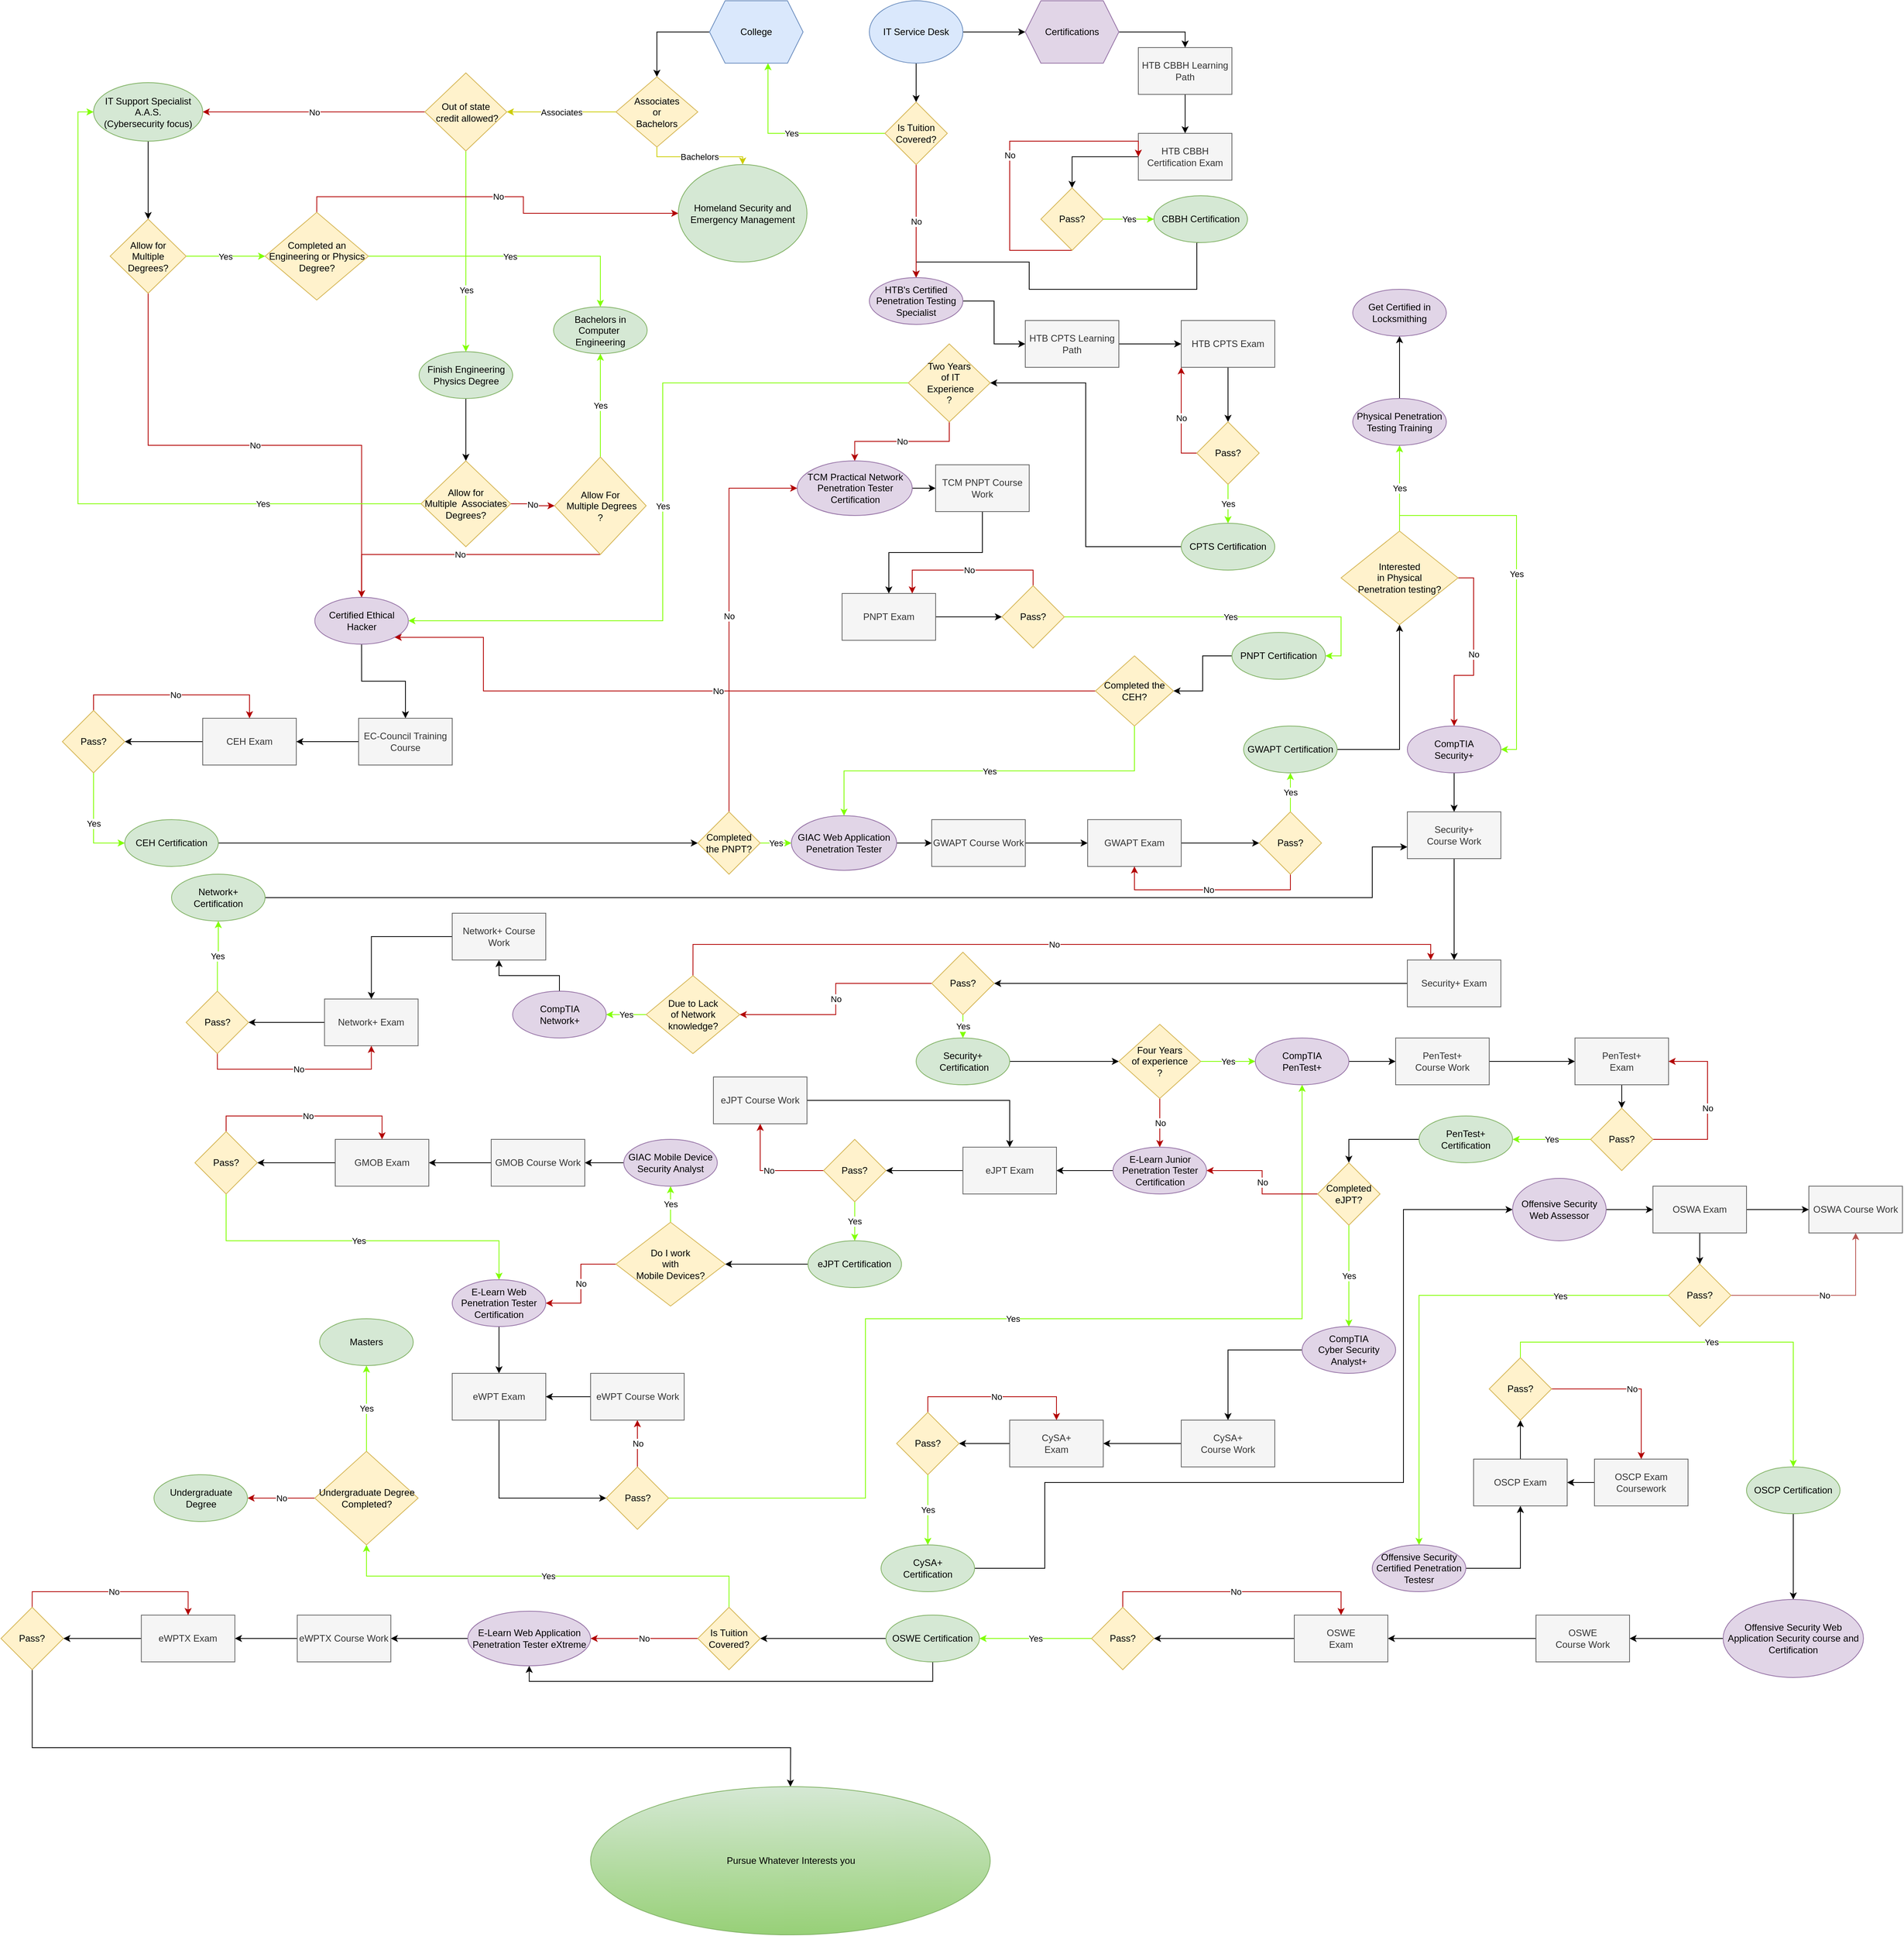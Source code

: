 <mxfile version="20.4.1" type="github">
  <diagram id="DjW3hUtIoha090k_IRgp" name="Page-1">
    <mxGraphModel dx="2547" dy="917" grid="1" gridSize="10" guides="1" tooltips="1" connect="1" arrows="1" fold="1" page="1" pageScale="1" pageWidth="850" pageHeight="1100" math="0" shadow="0">
      <root>
        <mxCell id="0" />
        <mxCell id="1" parent="0" />
        <mxCell id="EbcurFLhAqaCf-2c7TV3-18" value="" style="edgeStyle=orthogonalEdgeStyle;rounded=0;orthogonalLoop=1;jettySize=auto;html=1;" parent="1" source="EbcurFLhAqaCf-2c7TV3-2" target="EbcurFLhAqaCf-2c7TV3-17" edge="1">
          <mxGeometry relative="1" as="geometry" />
        </mxCell>
        <mxCell id="Rvb3EEz3BE0fVyhVUVa4-9" value="" style="edgeStyle=orthogonalEdgeStyle;rounded=0;orthogonalLoop=1;jettySize=auto;html=1;strokeColor=#000000;" parent="1" source="EbcurFLhAqaCf-2c7TV3-2" target="Rvb3EEz3BE0fVyhVUVa4-8" edge="1">
          <mxGeometry relative="1" as="geometry" />
        </mxCell>
        <mxCell id="EbcurFLhAqaCf-2c7TV3-2" value="IT Service Desk" style="ellipse;whiteSpace=wrap;html=1;fillColor=#dae8fc;strokeColor=#6c8ebf;" parent="1" vertex="1">
          <mxGeometry x="365" y="40" width="120" height="80" as="geometry" />
        </mxCell>
        <mxCell id="EbcurFLhAqaCf-2c7TV3-8" value="" style="edgeStyle=orthogonalEdgeStyle;rounded=0;orthogonalLoop=1;jettySize=auto;html=1;" parent="1" source="EbcurFLhAqaCf-2c7TV3-5" target="EbcurFLhAqaCf-2c7TV3-7" edge="1">
          <mxGeometry relative="1" as="geometry" />
        </mxCell>
        <mxCell id="EbcurFLhAqaCf-2c7TV3-5" value="HTB CBBH Learning Path" style="whiteSpace=wrap;html=1;fillColor=#f5f5f5;fontColor=#333333;strokeColor=#666666;" parent="1" vertex="1">
          <mxGeometry x="710" y="100" width="120" height="60" as="geometry" />
        </mxCell>
        <mxCell id="EbcurFLhAqaCf-2c7TV3-10" value="" style="edgeStyle=orthogonalEdgeStyle;rounded=0;orthogonalLoop=1;jettySize=auto;html=1;" parent="1" source="EbcurFLhAqaCf-2c7TV3-7" target="EbcurFLhAqaCf-2c7TV3-9" edge="1">
          <mxGeometry relative="1" as="geometry" />
        </mxCell>
        <mxCell id="EbcurFLhAqaCf-2c7TV3-7" value="HTB CBBH Certification Exam" style="whiteSpace=wrap;html=1;fillColor=#f5f5f5;fontColor=#333333;strokeColor=#666666;" parent="1" vertex="1">
          <mxGeometry x="710" y="210" width="120" height="60" as="geometry" />
        </mxCell>
        <mxCell id="EbcurFLhAqaCf-2c7TV3-12" value="Yes" style="edgeStyle=orthogonalEdgeStyle;rounded=0;orthogonalLoop=1;jettySize=auto;html=1;fillColor=#008a00;strokeColor=#80FF00;" parent="1" source="EbcurFLhAqaCf-2c7TV3-9" target="EbcurFLhAqaCf-2c7TV3-11" edge="1">
          <mxGeometry relative="1" as="geometry" />
        </mxCell>
        <mxCell id="EbcurFLhAqaCf-2c7TV3-14" value="No" style="edgeStyle=orthogonalEdgeStyle;rounded=0;orthogonalLoop=1;jettySize=auto;html=1;entryX=0;entryY=0.5;entryDx=0;entryDy=0;fillColor=#e51400;strokeColor=#B20000;" parent="1" source="EbcurFLhAqaCf-2c7TV3-9" target="EbcurFLhAqaCf-2c7TV3-7" edge="1">
          <mxGeometry relative="1" as="geometry">
            <mxPoint x="505" y="360" as="targetPoint" />
            <Array as="points">
              <mxPoint x="545" y="360" />
              <mxPoint x="545" y="220" />
            </Array>
          </mxGeometry>
        </mxCell>
        <mxCell id="EbcurFLhAqaCf-2c7TV3-9" value="Pass?" style="rhombus;whiteSpace=wrap;html=1;fillColor=#fff2cc;strokeColor=#d6b656;" parent="1" vertex="1">
          <mxGeometry x="585" y="280" width="80" height="80" as="geometry" />
        </mxCell>
        <mxCell id="EbcurFLhAqaCf-2c7TV3-76" style="edgeStyle=orthogonalEdgeStyle;rounded=0;orthogonalLoop=1;jettySize=auto;html=1;exitX=0.5;exitY=1;exitDx=0;exitDy=0;entryX=0.5;entryY=0;entryDx=0;entryDy=0;strokeColor=#000000;" parent="1" source="EbcurFLhAqaCf-2c7TV3-11" target="EbcurFLhAqaCf-2c7TV3-22" edge="1">
          <mxGeometry relative="1" as="geometry">
            <Array as="points">
              <mxPoint x="785" y="410" />
              <mxPoint x="570" y="410" />
              <mxPoint x="570" y="375" />
              <mxPoint x="425" y="375" />
            </Array>
          </mxGeometry>
        </mxCell>
        <mxCell id="EbcurFLhAqaCf-2c7TV3-11" value="CBBH Certification" style="ellipse;whiteSpace=wrap;html=1;fillColor=#d5e8d4;strokeColor=#82b366;" parent="1" vertex="1">
          <mxGeometry x="730" y="290" width="120" height="60" as="geometry" />
        </mxCell>
        <mxCell id="EbcurFLhAqaCf-2c7TV3-23" value="No" style="edgeStyle=orthogonalEdgeStyle;rounded=0;orthogonalLoop=1;jettySize=auto;html=1;fillColor=#e51400;strokeColor=#B20000;" parent="1" source="EbcurFLhAqaCf-2c7TV3-17" target="EbcurFLhAqaCf-2c7TV3-22" edge="1">
          <mxGeometry relative="1" as="geometry" />
        </mxCell>
        <mxCell id="EbcurFLhAqaCf-2c7TV3-29" value="Yes" style="edgeStyle=orthogonalEdgeStyle;rounded=0;orthogonalLoop=1;jettySize=auto;html=1;strokeColor=#80FF00;entryX=0.625;entryY=1;entryDx=0;entryDy=0;" parent="1" source="EbcurFLhAqaCf-2c7TV3-17" target="Rvb3EEz3BE0fVyhVUVa4-10" edge="1">
          <mxGeometry relative="1" as="geometry">
            <mxPoint x="230" y="80" as="targetPoint" />
          </mxGeometry>
        </mxCell>
        <mxCell id="EbcurFLhAqaCf-2c7TV3-17" value="Is Tuition&lt;br&gt;Covered?" style="rhombus;whiteSpace=wrap;html=1;fillColor=#fff2cc;strokeColor=#d6b656;" parent="1" vertex="1">
          <mxGeometry x="385" y="170" width="80" height="80" as="geometry" />
        </mxCell>
        <mxCell id="EbcurFLhAqaCf-2c7TV3-69" value="" style="edgeStyle=orthogonalEdgeStyle;rounded=0;orthogonalLoop=1;jettySize=auto;html=1;strokeColor=#000000;" parent="1" source="EbcurFLhAqaCf-2c7TV3-22" target="EbcurFLhAqaCf-2c7TV3-68" edge="1">
          <mxGeometry relative="1" as="geometry" />
        </mxCell>
        <mxCell id="EbcurFLhAqaCf-2c7TV3-22" value="HTB&#39;s Certified Penetration Testing Specialist" style="ellipse;whiteSpace=wrap;html=1;fillColor=#e1d5e7;strokeColor=#9673a6;" parent="1" vertex="1">
          <mxGeometry x="365" y="395" width="120" height="60" as="geometry" />
        </mxCell>
        <mxCell id="EbcurFLhAqaCf-2c7TV3-37" value="" style="edgeStyle=orthogonalEdgeStyle;rounded=0;orthogonalLoop=1;jettySize=auto;html=1;exitX=0;exitY=0.5;exitDx=0;exitDy=0;" parent="1" source="Rvb3EEz3BE0fVyhVUVa4-10" target="EbcurFLhAqaCf-2c7TV3-36" edge="1">
          <mxGeometry relative="1" as="geometry">
            <mxPoint x="170" y="110" as="sourcePoint" />
          </mxGeometry>
        </mxCell>
        <mxCell id="EbcurFLhAqaCf-2c7TV3-39" value="Associates" style="edgeStyle=orthogonalEdgeStyle;rounded=0;orthogonalLoop=1;jettySize=auto;html=1;fillColor=#ffff88;strokeColor=#CCCC00;" parent="1" source="EbcurFLhAqaCf-2c7TV3-36" target="EbcurFLhAqaCf-2c7TV3-38" edge="1">
          <mxGeometry relative="1" as="geometry" />
        </mxCell>
        <mxCell id="EbcurFLhAqaCf-2c7TV3-52" value="Bachelors" style="edgeStyle=orthogonalEdgeStyle;rounded=0;orthogonalLoop=1;jettySize=auto;html=1;exitX=0.5;exitY=1;exitDx=0;exitDy=0;entryX=0.5;entryY=0;entryDx=0;entryDy=0;strokeColor=#CCCC00;" parent="1" source="EbcurFLhAqaCf-2c7TV3-36" target="EbcurFLhAqaCf-2c7TV3-49" edge="1">
          <mxGeometry relative="1" as="geometry">
            <Array as="points">
              <mxPoint x="93" y="240" />
              <mxPoint x="203" y="240" />
            </Array>
          </mxGeometry>
        </mxCell>
        <mxCell id="EbcurFLhAqaCf-2c7TV3-36" value="Associates&lt;br&gt;or &lt;br&gt;Bachelors" style="rhombus;whiteSpace=wrap;html=1;fillColor=#fff2cc;strokeColor=#d6b656;" parent="1" vertex="1">
          <mxGeometry x="40" y="137.5" width="105" height="90" as="geometry" />
        </mxCell>
        <mxCell id="EbcurFLhAqaCf-2c7TV3-41" value="Yes" style="edgeStyle=orthogonalEdgeStyle;rounded=0;orthogonalLoop=1;jettySize=auto;html=1;strokeColor=#80FF00;" parent="1" source="EbcurFLhAqaCf-2c7TV3-38" target="EbcurFLhAqaCf-2c7TV3-40" edge="1">
          <mxGeometry x="0.379" relative="1" as="geometry">
            <mxPoint y="1" as="offset" />
          </mxGeometry>
        </mxCell>
        <mxCell id="EbcurFLhAqaCf-2c7TV3-43" value="No" style="edgeStyle=orthogonalEdgeStyle;rounded=0;orthogonalLoop=1;jettySize=auto;html=1;fillColor=#e51400;strokeColor=#B20000;" parent="1" source="EbcurFLhAqaCf-2c7TV3-38" target="EbcurFLhAqaCf-2c7TV3-42" edge="1">
          <mxGeometry relative="1" as="geometry" />
        </mxCell>
        <mxCell id="EbcurFLhAqaCf-2c7TV3-38" value="Out of state&lt;br&gt;&amp;nbsp;credit allowed?" style="rhombus;whiteSpace=wrap;html=1;fillColor=#fff2cc;strokeColor=#d6b656;" parent="1" vertex="1">
          <mxGeometry x="-205" y="132.5" width="105" height="100" as="geometry" />
        </mxCell>
        <mxCell id="EbcurFLhAqaCf-2c7TV3-62" style="edgeStyle=orthogonalEdgeStyle;rounded=0;orthogonalLoop=1;jettySize=auto;html=1;exitX=0.5;exitY=1;exitDx=0;exitDy=0;entryX=0.5;entryY=0;entryDx=0;entryDy=0;strokeColor=#000000;" parent="1" source="EbcurFLhAqaCf-2c7TV3-40" target="EbcurFLhAqaCf-2c7TV3-61" edge="1">
          <mxGeometry relative="1" as="geometry">
            <Array as="points">
              <mxPoint x="-152" y="630" />
            </Array>
          </mxGeometry>
        </mxCell>
        <mxCell id="EbcurFLhAqaCf-2c7TV3-40" value="Finish Engineering Physics Degree" style="ellipse;whiteSpace=wrap;html=1;fillColor=#d5e8d4;strokeColor=#82b366;" parent="1" vertex="1">
          <mxGeometry x="-212.5" y="490" width="120" height="60" as="geometry" />
        </mxCell>
        <mxCell id="EbcurFLhAqaCf-2c7TV3-56" style="edgeStyle=orthogonalEdgeStyle;rounded=0;orthogonalLoop=1;jettySize=auto;html=1;exitX=0.5;exitY=1;exitDx=0;exitDy=0;entryX=0.5;entryY=0;entryDx=0;entryDy=0;" parent="1" source="EbcurFLhAqaCf-2c7TV3-42" target="EbcurFLhAqaCf-2c7TV3-54" edge="1">
          <mxGeometry relative="1" as="geometry" />
        </mxCell>
        <mxCell id="EbcurFLhAqaCf-2c7TV3-42" value="IT Support Specialist A.A.S. &lt;br&gt;(Cybersecurity focus)" style="ellipse;whiteSpace=wrap;html=1;fillColor=#d5e8d4;strokeColor=#82b366;" parent="1" vertex="1">
          <mxGeometry x="-630" y="145" width="140" height="75" as="geometry" />
        </mxCell>
        <mxCell id="EbcurFLhAqaCf-2c7TV3-49" value="Homeland Security and Emergency Management" style="ellipse;whiteSpace=wrap;html=1;fillColor=#d5e8d4;strokeColor=#82b366;" parent="1" vertex="1">
          <mxGeometry x="120" y="250" width="165" height="125" as="geometry" />
        </mxCell>
        <mxCell id="EbcurFLhAqaCf-2c7TV3-51" style="edgeStyle=orthogonalEdgeStyle;rounded=0;orthogonalLoop=1;jettySize=auto;html=1;exitX=0.5;exitY=1;exitDx=0;exitDy=0;" parent="1" source="EbcurFLhAqaCf-2c7TV3-49" target="EbcurFLhAqaCf-2c7TV3-49" edge="1">
          <mxGeometry relative="1" as="geometry" />
        </mxCell>
        <mxCell id="EbcurFLhAqaCf-2c7TV3-67" value="No" style="edgeStyle=orthogonalEdgeStyle;rounded=0;orthogonalLoop=1;jettySize=auto;html=1;fillColor=#e51400;strokeColor=#B20000;exitX=0.5;exitY=1;exitDx=0;exitDy=0;" parent="1" source="EbcurFLhAqaCf-2c7TV3-54" target="EbcurFLhAqaCf-2c7TV3-66" edge="1">
          <mxGeometry relative="1" as="geometry" />
        </mxCell>
        <mxCell id="Rvb3EEz3BE0fVyhVUVa4-5" value="Yes" style="edgeStyle=orthogonalEdgeStyle;rounded=0;orthogonalLoop=1;jettySize=auto;html=1;strokeColor=#80FF00;" parent="1" source="EbcurFLhAqaCf-2c7TV3-54" target="Rvb3EEz3BE0fVyhVUVa4-4" edge="1">
          <mxGeometry relative="1" as="geometry" />
        </mxCell>
        <mxCell id="EbcurFLhAqaCf-2c7TV3-54" value="Allow for &lt;br&gt;Multiple Degrees?" style="rhombus;whiteSpace=wrap;html=1;fillColor=#fff2cc;strokeColor=#d6b656;" parent="1" vertex="1">
          <mxGeometry x="-608.75" y="320" width="97.5" height="95" as="geometry" />
        </mxCell>
        <mxCell id="EbcurFLhAqaCf-2c7TV3-63" style="edgeStyle=orthogonalEdgeStyle;rounded=0;orthogonalLoop=1;jettySize=auto;html=1;entryX=0;entryY=0.5;entryDx=0;entryDy=0;strokeColor=#80FF00;" parent="1" source="EbcurFLhAqaCf-2c7TV3-61" target="EbcurFLhAqaCf-2c7TV3-42" edge="1">
          <mxGeometry relative="1" as="geometry" />
        </mxCell>
        <mxCell id="EbcurFLhAqaCf-2c7TV3-64" value="Yes" style="edgeLabel;html=1;align=center;verticalAlign=middle;resizable=0;points=[];" parent="EbcurFLhAqaCf-2c7TV3-63" vertex="1" connectable="0">
          <mxGeometry x="-0.495" y="-3" relative="1" as="geometry">
            <mxPoint x="40" y="3" as="offset" />
          </mxGeometry>
        </mxCell>
        <mxCell id="Rvb3EEz3BE0fVyhVUVa4-14" value="No" style="edgeStyle=orthogonalEdgeStyle;rounded=0;orthogonalLoop=1;jettySize=auto;html=1;strokeColor=#B20000;fillColor=#e51400;" parent="1" source="EbcurFLhAqaCf-2c7TV3-61" target="Rvb3EEz3BE0fVyhVUVa4-13" edge="1">
          <mxGeometry relative="1" as="geometry" />
        </mxCell>
        <mxCell id="EbcurFLhAqaCf-2c7TV3-61" value="Allow for &lt;br&gt;Multiple&amp;nbsp; Associates Degrees?" style="rhombus;whiteSpace=wrap;html=1;fillColor=#fff2cc;strokeColor=#d6b656;" parent="1" vertex="1">
          <mxGeometry x="-210" y="630" width="115" height="110" as="geometry" />
        </mxCell>
        <mxCell id="EbcurFLhAqaCf-2c7TV3-83" value="" style="edgeStyle=orthogonalEdgeStyle;rounded=0;orthogonalLoop=1;jettySize=auto;html=1;strokeColor=#000000;" parent="1" source="EbcurFLhAqaCf-2c7TV3-66" target="EbcurFLhAqaCf-2c7TV3-82" edge="1">
          <mxGeometry relative="1" as="geometry" />
        </mxCell>
        <mxCell id="EbcurFLhAqaCf-2c7TV3-66" value="Certified Ethical Hacker" style="ellipse;whiteSpace=wrap;html=1;fillColor=#e1d5e7;strokeColor=#9673a6;" parent="1" vertex="1">
          <mxGeometry x="-346.25" y="805" width="120" height="60" as="geometry" />
        </mxCell>
        <mxCell id="EbcurFLhAqaCf-2c7TV3-71" value="" style="edgeStyle=orthogonalEdgeStyle;rounded=0;orthogonalLoop=1;jettySize=auto;html=1;strokeColor=#000000;" parent="1" source="EbcurFLhAqaCf-2c7TV3-68" target="EbcurFLhAqaCf-2c7TV3-70" edge="1">
          <mxGeometry relative="1" as="geometry" />
        </mxCell>
        <mxCell id="EbcurFLhAqaCf-2c7TV3-68" value="HTB CPTS Learning Path" style="whiteSpace=wrap;html=1;fillColor=#f5f5f5;strokeColor=#666666;fontColor=#333333;" parent="1" vertex="1">
          <mxGeometry x="565" y="450" width="120" height="60" as="geometry" />
        </mxCell>
        <mxCell id="EbcurFLhAqaCf-2c7TV3-73" value="" style="edgeStyle=orthogonalEdgeStyle;rounded=0;orthogonalLoop=1;jettySize=auto;html=1;strokeColor=#000000;" parent="1" source="EbcurFLhAqaCf-2c7TV3-70" target="EbcurFLhAqaCf-2c7TV3-72" edge="1">
          <mxGeometry relative="1" as="geometry" />
        </mxCell>
        <mxCell id="EbcurFLhAqaCf-2c7TV3-70" value="HTB CPTS Exam" style="whiteSpace=wrap;html=1;fillColor=#f5f5f5;strokeColor=#666666;fontColor=#333333;" parent="1" vertex="1">
          <mxGeometry x="765" y="450" width="120" height="60" as="geometry" />
        </mxCell>
        <mxCell id="EbcurFLhAqaCf-2c7TV3-74" value="No" style="edgeStyle=orthogonalEdgeStyle;rounded=0;orthogonalLoop=1;jettySize=auto;html=1;exitX=0;exitY=0.5;exitDx=0;exitDy=0;entryX=0;entryY=1;entryDx=0;entryDy=0;strokeColor=#B20000;fillColor=#e51400;" parent="1" source="EbcurFLhAqaCf-2c7TV3-72" target="EbcurFLhAqaCf-2c7TV3-70" edge="1">
          <mxGeometry relative="1" as="geometry" />
        </mxCell>
        <mxCell id="EbcurFLhAqaCf-2c7TV3-87" value="Yes" style="edgeStyle=orthogonalEdgeStyle;rounded=0;orthogonalLoop=1;jettySize=auto;html=1;strokeColor=#80FF00;" parent="1" source="EbcurFLhAqaCf-2c7TV3-72" target="EbcurFLhAqaCf-2c7TV3-86" edge="1">
          <mxGeometry relative="1" as="geometry" />
        </mxCell>
        <mxCell id="EbcurFLhAqaCf-2c7TV3-72" value="Pass?" style="rhombus;whiteSpace=wrap;html=1;fillColor=#fff2cc;strokeColor=#d6b656;" parent="1" vertex="1">
          <mxGeometry x="785" y="580" width="80" height="80" as="geometry" />
        </mxCell>
        <mxCell id="EbcurFLhAqaCf-2c7TV3-79" value="Yes" style="edgeStyle=orthogonalEdgeStyle;rounded=0;orthogonalLoop=1;jettySize=auto;html=1;exitX=0;exitY=0.5;exitDx=0;exitDy=0;entryX=1;entryY=0.5;entryDx=0;entryDy=0;strokeColor=#80FF00;" parent="1" source="EbcurFLhAqaCf-2c7TV3-77" target="EbcurFLhAqaCf-2c7TV3-66" edge="1">
          <mxGeometry relative="1" as="geometry">
            <Array as="points">
              <mxPoint x="100" y="530" />
              <mxPoint x="100" y="835" />
            </Array>
          </mxGeometry>
        </mxCell>
        <mxCell id="EbcurFLhAqaCf-2c7TV3-81" value="No" style="edgeStyle=orthogonalEdgeStyle;rounded=0;orthogonalLoop=1;jettySize=auto;html=1;strokeColor=#B20000;fillColor=#e51400;" parent="1" source="EbcurFLhAqaCf-2c7TV3-77" target="EbcurFLhAqaCf-2c7TV3-80" edge="1">
          <mxGeometry relative="1" as="geometry" />
        </mxCell>
        <mxCell id="EbcurFLhAqaCf-2c7TV3-77" value="Two Years&lt;br&gt;&amp;nbsp;of IT&lt;br&gt;&amp;nbsp;Experience&lt;br&gt;?" style="rhombus;whiteSpace=wrap;html=1;fillColor=#fff2cc;strokeColor=#d6b656;" parent="1" vertex="1">
          <mxGeometry x="415" y="480" width="105" height="100" as="geometry" />
        </mxCell>
        <mxCell id="EbcurFLhAqaCf-2c7TV3-97" value="" style="edgeStyle=orthogonalEdgeStyle;rounded=0;orthogonalLoop=1;jettySize=auto;html=1;strokeColor=#000000;" parent="1" source="EbcurFLhAqaCf-2c7TV3-80" target="EbcurFLhAqaCf-2c7TV3-96" edge="1">
          <mxGeometry relative="1" as="geometry" />
        </mxCell>
        <mxCell id="EbcurFLhAqaCf-2c7TV3-80" value="TCM Practical Network Penetration Tester Certification" style="ellipse;whiteSpace=wrap;html=1;fillColor=#e1d5e7;strokeColor=#9673a6;" parent="1" vertex="1">
          <mxGeometry x="272.5" y="630" width="147.5" height="70" as="geometry" />
        </mxCell>
        <mxCell id="EbcurFLhAqaCf-2c7TV3-85" value="" style="edgeStyle=orthogonalEdgeStyle;rounded=0;orthogonalLoop=1;jettySize=auto;html=1;strokeColor=#000000;" parent="1" source="EbcurFLhAqaCf-2c7TV3-82" target="EbcurFLhAqaCf-2c7TV3-84" edge="1">
          <mxGeometry relative="1" as="geometry" />
        </mxCell>
        <mxCell id="EbcurFLhAqaCf-2c7TV3-82" value="EC-Council Training Course" style="whiteSpace=wrap;html=1;fillColor=#f5f5f5;strokeColor=#666666;fontColor=#333333;" parent="1" vertex="1">
          <mxGeometry x="-290" y="960" width="120" height="60" as="geometry" />
        </mxCell>
        <mxCell id="EbcurFLhAqaCf-2c7TV3-90" value="" style="edgeStyle=orthogonalEdgeStyle;rounded=0;orthogonalLoop=1;jettySize=auto;html=1;strokeColor=#000000;" parent="1" source="EbcurFLhAqaCf-2c7TV3-84" target="EbcurFLhAqaCf-2c7TV3-89" edge="1">
          <mxGeometry relative="1" as="geometry" />
        </mxCell>
        <mxCell id="EbcurFLhAqaCf-2c7TV3-84" value="CEH Exam" style="whiteSpace=wrap;html=1;fillColor=#f5f5f5;strokeColor=#666666;fontColor=#333333;" parent="1" vertex="1">
          <mxGeometry x="-490" y="960" width="120" height="60" as="geometry" />
        </mxCell>
        <mxCell id="EbcurFLhAqaCf-2c7TV3-88" style="edgeStyle=orthogonalEdgeStyle;rounded=0;orthogonalLoop=1;jettySize=auto;html=1;exitX=0;exitY=0.5;exitDx=0;exitDy=0;entryX=1;entryY=0.5;entryDx=0;entryDy=0;strokeColor=#000000;" parent="1" source="EbcurFLhAqaCf-2c7TV3-86" target="EbcurFLhAqaCf-2c7TV3-77" edge="1">
          <mxGeometry relative="1" as="geometry" />
        </mxCell>
        <mxCell id="EbcurFLhAqaCf-2c7TV3-86" value="CPTS Certification" style="ellipse;whiteSpace=wrap;html=1;fillColor=#d5e8d4;strokeColor=#82b366;" parent="1" vertex="1">
          <mxGeometry x="765" y="710" width="120" height="60" as="geometry" />
        </mxCell>
        <mxCell id="EbcurFLhAqaCf-2c7TV3-91" value="No" style="edgeStyle=orthogonalEdgeStyle;rounded=0;orthogonalLoop=1;jettySize=auto;html=1;exitX=0.5;exitY=0;exitDx=0;exitDy=0;entryX=0.5;entryY=0;entryDx=0;entryDy=0;strokeColor=#B20000;fillColor=#e51400;" parent="1" source="EbcurFLhAqaCf-2c7TV3-89" target="EbcurFLhAqaCf-2c7TV3-84" edge="1">
          <mxGeometry relative="1" as="geometry" />
        </mxCell>
        <mxCell id="EbcurFLhAqaCf-2c7TV3-94" value="Yes" style="edgeStyle=orthogonalEdgeStyle;rounded=0;orthogonalLoop=1;jettySize=auto;html=1;strokeColor=#80FF00;entryX=0;entryY=0.5;entryDx=0;entryDy=0;" parent="1" source="EbcurFLhAqaCf-2c7TV3-89" target="EbcurFLhAqaCf-2c7TV3-93" edge="1">
          <mxGeometry x="-0.01" relative="1" as="geometry">
            <Array as="points">
              <mxPoint x="-630" y="1120" />
            </Array>
            <mxPoint as="offset" />
            <mxPoint x="-510" y="1190" as="targetPoint" />
          </mxGeometry>
        </mxCell>
        <mxCell id="EbcurFLhAqaCf-2c7TV3-89" value="Pass?" style="rhombus;whiteSpace=wrap;html=1;fillColor=#fff2cc;strokeColor=#d6b656;" parent="1" vertex="1">
          <mxGeometry x="-670" y="950" width="80" height="80" as="geometry" />
        </mxCell>
        <mxCell id="Rvb3EEz3BE0fVyhVUVa4-24" value="" style="edgeStyle=orthogonalEdgeStyle;rounded=0;orthogonalLoop=1;jettySize=auto;html=1;strokeColor=#000000;" parent="1" source="EbcurFLhAqaCf-2c7TV3-93" target="Rvb3EEz3BE0fVyhVUVa4-23" edge="1">
          <mxGeometry relative="1" as="geometry" />
        </mxCell>
        <mxCell id="EbcurFLhAqaCf-2c7TV3-93" value="CEH Certification" style="ellipse;whiteSpace=wrap;html=1;fillColor=#d5e8d4;strokeColor=#82b366;" parent="1" vertex="1">
          <mxGeometry x="-590" y="1090" width="120" height="60" as="geometry" />
        </mxCell>
        <mxCell id="EbcurFLhAqaCf-2c7TV3-99" value="" style="edgeStyle=orthogonalEdgeStyle;rounded=0;orthogonalLoop=1;jettySize=auto;html=1;strokeColor=#000000;" parent="1" source="EbcurFLhAqaCf-2c7TV3-96" target="EbcurFLhAqaCf-2c7TV3-98" edge="1">
          <mxGeometry relative="1" as="geometry" />
        </mxCell>
        <mxCell id="EbcurFLhAqaCf-2c7TV3-96" value="TCM PNPT Course Work" style="whiteSpace=wrap;html=1;fillColor=#f5f5f5;strokeColor=#666666;fontColor=#333333;" parent="1" vertex="1">
          <mxGeometry x="450" y="635" width="120" height="60" as="geometry" />
        </mxCell>
        <mxCell id="EbcurFLhAqaCf-2c7TV3-101" value="" style="edgeStyle=orthogonalEdgeStyle;rounded=0;orthogonalLoop=1;jettySize=auto;html=1;strokeColor=#000000;" parent="1" source="EbcurFLhAqaCf-2c7TV3-98" target="EbcurFLhAqaCf-2c7TV3-100" edge="1">
          <mxGeometry relative="1" as="geometry" />
        </mxCell>
        <mxCell id="EbcurFLhAqaCf-2c7TV3-98" value="PNPT Exam" style="whiteSpace=wrap;html=1;fillColor=#f5f5f5;strokeColor=#666666;fontColor=#333333;" parent="1" vertex="1">
          <mxGeometry x="330" y="800" width="120" height="60" as="geometry" />
        </mxCell>
        <mxCell id="EbcurFLhAqaCf-2c7TV3-102" value="No" style="edgeStyle=orthogonalEdgeStyle;rounded=0;orthogonalLoop=1;jettySize=auto;html=1;exitX=0.5;exitY=0;exitDx=0;exitDy=0;entryX=0.75;entryY=0;entryDx=0;entryDy=0;strokeColor=#B20000;fillColor=#e51400;" parent="1" source="EbcurFLhAqaCf-2c7TV3-100" target="EbcurFLhAqaCf-2c7TV3-98" edge="1">
          <mxGeometry relative="1" as="geometry" />
        </mxCell>
        <mxCell id="EbcurFLhAqaCf-2c7TV3-104" value="Yes" style="edgeStyle=orthogonalEdgeStyle;rounded=0;orthogonalLoop=1;jettySize=auto;html=1;strokeColor=#80FF00;entryX=1;entryY=0.5;entryDx=0;entryDy=0;" parent="1" source="EbcurFLhAqaCf-2c7TV3-100" target="EbcurFLhAqaCf-2c7TV3-103" edge="1">
          <mxGeometry relative="1" as="geometry" />
        </mxCell>
        <mxCell id="EbcurFLhAqaCf-2c7TV3-100" value="Pass?" style="rhombus;whiteSpace=wrap;html=1;fillColor=#fff2cc;strokeColor=#d6b656;" parent="1" vertex="1">
          <mxGeometry x="535" y="790" width="80" height="80" as="geometry" />
        </mxCell>
        <mxCell id="Rvb3EEz3BE0fVyhVUVa4-21" value="" style="edgeStyle=orthogonalEdgeStyle;rounded=0;orthogonalLoop=1;jettySize=auto;html=1;strokeColor=#000000;" parent="1" source="EbcurFLhAqaCf-2c7TV3-103" target="Rvb3EEz3BE0fVyhVUVa4-20" edge="1">
          <mxGeometry relative="1" as="geometry" />
        </mxCell>
        <mxCell id="EbcurFLhAqaCf-2c7TV3-103" value="PNPT Certification" style="ellipse;whiteSpace=wrap;html=1;fillColor=#d5e8d4;strokeColor=#82b366;" parent="1" vertex="1">
          <mxGeometry x="830" y="850" width="120" height="60" as="geometry" />
        </mxCell>
        <mxCell id="EbcurFLhAqaCf-2c7TV3-123" value="" style="edgeStyle=orthogonalEdgeStyle;rounded=0;orthogonalLoop=1;jettySize=auto;html=1;strokeColor=#000000;" parent="1" source="EbcurFLhAqaCf-2c7TV3-118" target="EbcurFLhAqaCf-2c7TV3-122" edge="1">
          <mxGeometry relative="1" as="geometry" />
        </mxCell>
        <mxCell id="EbcurFLhAqaCf-2c7TV3-118" value="CompTIA&lt;br&gt;Network+" style="ellipse;whiteSpace=wrap;html=1;fillColor=#e1d5e7;strokeColor=#9673a6;" parent="1" vertex="1">
          <mxGeometry x="-92.5" y="1310" width="120" height="60" as="geometry" />
        </mxCell>
        <mxCell id="Rvb3EEz3BE0fVyhVUVa4-40" style="edgeStyle=orthogonalEdgeStyle;rounded=0;orthogonalLoop=1;jettySize=auto;html=1;exitX=0.5;exitY=1;exitDx=0;exitDy=0;entryX=0.5;entryY=0;entryDx=0;entryDy=0;strokeColor=#000000;" parent="1" source="EbcurFLhAqaCf-2c7TV3-120" target="EbcurFLhAqaCf-2c7TV3-124" edge="1">
          <mxGeometry relative="1" as="geometry" />
        </mxCell>
        <mxCell id="EbcurFLhAqaCf-2c7TV3-120" value="CompTIA&lt;br&gt;Security+" style="ellipse;whiteSpace=wrap;html=1;fillColor=#e1d5e7;strokeColor=#9673a6;" parent="1" vertex="1">
          <mxGeometry x="1055" y="970" width="120" height="60" as="geometry" />
        </mxCell>
        <mxCell id="EbcurFLhAqaCf-2c7TV3-127" value="" style="edgeStyle=orthogonalEdgeStyle;rounded=0;orthogonalLoop=1;jettySize=auto;html=1;strokeColor=#000000;" parent="1" source="EbcurFLhAqaCf-2c7TV3-122" target="EbcurFLhAqaCf-2c7TV3-126" edge="1">
          <mxGeometry relative="1" as="geometry" />
        </mxCell>
        <mxCell id="EbcurFLhAqaCf-2c7TV3-122" value="Network+ Course Work" style="whiteSpace=wrap;html=1;fillColor=#f5f5f5;strokeColor=#666666;fontColor=#333333;" parent="1" vertex="1">
          <mxGeometry x="-170" y="1210" width="120" height="60" as="geometry" />
        </mxCell>
        <mxCell id="EbcurFLhAqaCf-2c7TV3-133" value="" style="edgeStyle=orthogonalEdgeStyle;rounded=0;orthogonalLoop=1;jettySize=auto;html=1;strokeColor=#000000;" parent="1" source="EbcurFLhAqaCf-2c7TV3-124" target="EbcurFLhAqaCf-2c7TV3-132" edge="1">
          <mxGeometry relative="1" as="geometry" />
        </mxCell>
        <mxCell id="EbcurFLhAqaCf-2c7TV3-124" value="Security+&lt;br&gt;Course Work" style="whiteSpace=wrap;html=1;fillColor=#f5f5f5;strokeColor=#666666;fontColor=#333333;" parent="1" vertex="1">
          <mxGeometry x="1055" y="1080" width="120" height="60" as="geometry" />
        </mxCell>
        <mxCell id="EbcurFLhAqaCf-2c7TV3-129" value="" style="edgeStyle=orthogonalEdgeStyle;rounded=0;orthogonalLoop=1;jettySize=auto;html=1;strokeColor=#000000;" parent="1" source="EbcurFLhAqaCf-2c7TV3-126" target="EbcurFLhAqaCf-2c7TV3-128" edge="1">
          <mxGeometry relative="1" as="geometry" />
        </mxCell>
        <mxCell id="EbcurFLhAqaCf-2c7TV3-126" value="Network+ Exam" style="whiteSpace=wrap;html=1;fillColor=#f5f5f5;strokeColor=#666666;fontColor=#333333;" parent="1" vertex="1">
          <mxGeometry x="-333.75" y="1320" width="120" height="60" as="geometry" />
        </mxCell>
        <mxCell id="EbcurFLhAqaCf-2c7TV3-142" value="Yes" style="edgeStyle=orthogonalEdgeStyle;rounded=0;orthogonalLoop=1;jettySize=auto;html=1;strokeColor=#80FF00;" parent="1" source="EbcurFLhAqaCf-2c7TV3-128" target="EbcurFLhAqaCf-2c7TV3-141" edge="1">
          <mxGeometry relative="1" as="geometry" />
        </mxCell>
        <mxCell id="Rvb3EEz3BE0fVyhVUVa4-49" value="No" style="edgeStyle=orthogonalEdgeStyle;rounded=0;orthogonalLoop=1;jettySize=auto;html=1;exitX=0.5;exitY=1;exitDx=0;exitDy=0;entryX=0.5;entryY=1;entryDx=0;entryDy=0;strokeColor=#B20000;fillColor=#e51400;" parent="1" source="EbcurFLhAqaCf-2c7TV3-128" target="EbcurFLhAqaCf-2c7TV3-126" edge="1">
          <mxGeometry relative="1" as="geometry" />
        </mxCell>
        <mxCell id="EbcurFLhAqaCf-2c7TV3-128" value="Pass?" style="rhombus;whiteSpace=wrap;html=1;fillColor=#fff2cc;strokeColor=#d6b656;" parent="1" vertex="1">
          <mxGeometry x="-511.25" y="1310" width="80" height="80" as="geometry" />
        </mxCell>
        <mxCell id="EbcurFLhAqaCf-2c7TV3-135" value="" style="edgeStyle=orthogonalEdgeStyle;rounded=0;orthogonalLoop=1;jettySize=auto;html=1;strokeColor=#000000;entryX=1;entryY=0.5;entryDx=0;entryDy=0;" parent="1" source="EbcurFLhAqaCf-2c7TV3-132" target="EbcurFLhAqaCf-2c7TV3-134" edge="1">
          <mxGeometry relative="1" as="geometry" />
        </mxCell>
        <mxCell id="EbcurFLhAqaCf-2c7TV3-132" value="Security+ Exam" style="whiteSpace=wrap;html=1;fillColor=#f5f5f5;strokeColor=#666666;fontColor=#333333;" parent="1" vertex="1">
          <mxGeometry x="1055" y="1270" width="120" height="60" as="geometry" />
        </mxCell>
        <mxCell id="EbcurFLhAqaCf-2c7TV3-140" value="Yes" style="edgeStyle=orthogonalEdgeStyle;rounded=0;orthogonalLoop=1;jettySize=auto;html=1;strokeColor=#80FF00;" parent="1" source="EbcurFLhAqaCf-2c7TV3-134" target="EbcurFLhAqaCf-2c7TV3-139" edge="1">
          <mxGeometry relative="1" as="geometry" />
        </mxCell>
        <mxCell id="Rvb3EEz3BE0fVyhVUVa4-43" value="No" style="edgeStyle=orthogonalEdgeStyle;rounded=0;orthogonalLoop=1;jettySize=auto;html=1;strokeColor=#B20000;entryX=1;entryY=0.5;entryDx=0;entryDy=0;exitX=0;exitY=0.5;exitDx=0;exitDy=0;fillColor=#e51400;" parent="1" source="EbcurFLhAqaCf-2c7TV3-134" target="Rvb3EEz3BE0fVyhVUVa4-42" edge="1">
          <mxGeometry relative="1" as="geometry" />
        </mxCell>
        <mxCell id="EbcurFLhAqaCf-2c7TV3-134" value="Pass?" style="rhombus;whiteSpace=wrap;html=1;fillColor=#fff2cc;strokeColor=#d6b656;" parent="1" vertex="1">
          <mxGeometry x="445" y="1260" width="80" height="80" as="geometry" />
        </mxCell>
        <mxCell id="EbcurFLhAqaCf-2c7TV3-144" value="" style="edgeStyle=orthogonalEdgeStyle;rounded=0;orthogonalLoop=1;jettySize=auto;html=1;strokeColor=#000000;" parent="1" source="EbcurFLhAqaCf-2c7TV3-139" target="EbcurFLhAqaCf-2c7TV3-143" edge="1">
          <mxGeometry relative="1" as="geometry" />
        </mxCell>
        <mxCell id="EbcurFLhAqaCf-2c7TV3-139" value="Security+&lt;br&gt;&amp;nbsp;Certification" style="ellipse;whiteSpace=wrap;html=1;fillColor=#d5e8d4;strokeColor=#82b366;" parent="1" vertex="1">
          <mxGeometry x="425" y="1370" width="120" height="60" as="geometry" />
        </mxCell>
        <mxCell id="Rvb3EEz3BE0fVyhVUVa4-48" style="edgeStyle=orthogonalEdgeStyle;rounded=0;orthogonalLoop=1;jettySize=auto;html=1;exitX=1;exitY=0.5;exitDx=0;exitDy=0;entryX=0;entryY=0.75;entryDx=0;entryDy=0;strokeColor=#000000;" parent="1" source="EbcurFLhAqaCf-2c7TV3-141" target="EbcurFLhAqaCf-2c7TV3-124" edge="1">
          <mxGeometry relative="1" as="geometry">
            <Array as="points">
              <mxPoint x="-410" y="1190" />
              <mxPoint x="1010" y="1190" />
              <mxPoint x="1010" y="1125" />
            </Array>
          </mxGeometry>
        </mxCell>
        <mxCell id="EbcurFLhAqaCf-2c7TV3-141" value="Network+&lt;br&gt;Certification" style="ellipse;whiteSpace=wrap;html=1;fillColor=#d5e8d4;strokeColor=#82b366;" parent="1" vertex="1">
          <mxGeometry x="-530" y="1160" width="120" height="60" as="geometry" />
        </mxCell>
        <mxCell id="EbcurFLhAqaCf-2c7TV3-147" value="Yes" style="edgeStyle=orthogonalEdgeStyle;rounded=0;orthogonalLoop=1;jettySize=auto;html=1;strokeColor=#80FF00;" parent="1" source="EbcurFLhAqaCf-2c7TV3-143" target="EbcurFLhAqaCf-2c7TV3-146" edge="1">
          <mxGeometry relative="1" as="geometry" />
        </mxCell>
        <mxCell id="EbcurFLhAqaCf-2c7TV3-158" value="No" style="edgeStyle=orthogonalEdgeStyle;rounded=0;orthogonalLoop=1;jettySize=auto;html=1;strokeColor=#B20000;fillColor=#e51400;" parent="1" source="EbcurFLhAqaCf-2c7TV3-143" target="EbcurFLhAqaCf-2c7TV3-157" edge="1">
          <mxGeometry relative="1" as="geometry" />
        </mxCell>
        <mxCell id="EbcurFLhAqaCf-2c7TV3-143" value="Four Years &lt;br&gt;of experience&lt;br&gt;?" style="rhombus;whiteSpace=wrap;html=1;fillColor=#fff2cc;strokeColor=#d6b656;" parent="1" vertex="1">
          <mxGeometry x="685" y="1352.5" width="105" height="95" as="geometry" />
        </mxCell>
        <mxCell id="EbcurFLhAqaCf-2c7TV3-149" value="" style="edgeStyle=orthogonalEdgeStyle;rounded=0;orthogonalLoop=1;jettySize=auto;html=1;strokeColor=#000000;" parent="1" source="EbcurFLhAqaCf-2c7TV3-146" target="EbcurFLhAqaCf-2c7TV3-148" edge="1">
          <mxGeometry relative="1" as="geometry" />
        </mxCell>
        <mxCell id="EbcurFLhAqaCf-2c7TV3-146" value="CompTIA&lt;br&gt;PenTest+" style="ellipse;whiteSpace=wrap;html=1;fillColor=#e1d5e7;strokeColor=#9673a6;" parent="1" vertex="1">
          <mxGeometry x="860" y="1370" width="120" height="60" as="geometry" />
        </mxCell>
        <mxCell id="EbcurFLhAqaCf-2c7TV3-151" value="" style="edgeStyle=orthogonalEdgeStyle;rounded=0;orthogonalLoop=1;jettySize=auto;html=1;strokeColor=#000000;" parent="1" source="EbcurFLhAqaCf-2c7TV3-148" target="EbcurFLhAqaCf-2c7TV3-150" edge="1">
          <mxGeometry relative="1" as="geometry" />
        </mxCell>
        <mxCell id="EbcurFLhAqaCf-2c7TV3-148" value="PenTest+&lt;br&gt;Course Work" style="whiteSpace=wrap;html=1;fillColor=#f5f5f5;strokeColor=#666666;fontColor=#333333;" parent="1" vertex="1">
          <mxGeometry x="1040" y="1370" width="120" height="60" as="geometry" />
        </mxCell>
        <mxCell id="EbcurFLhAqaCf-2c7TV3-153" value="" style="edgeStyle=orthogonalEdgeStyle;rounded=0;orthogonalLoop=1;jettySize=auto;html=1;strokeColor=#000000;" parent="1" source="EbcurFLhAqaCf-2c7TV3-150" target="EbcurFLhAqaCf-2c7TV3-152" edge="1">
          <mxGeometry relative="1" as="geometry" />
        </mxCell>
        <mxCell id="EbcurFLhAqaCf-2c7TV3-150" value="PenTest+&lt;br&gt;Exam" style="whiteSpace=wrap;html=1;fillColor=#f5f5f5;strokeColor=#666666;fontColor=#333333;" parent="1" vertex="1">
          <mxGeometry x="1270" y="1370" width="120" height="60" as="geometry" />
        </mxCell>
        <mxCell id="EbcurFLhAqaCf-2c7TV3-154" value="No" style="edgeStyle=orthogonalEdgeStyle;rounded=0;orthogonalLoop=1;jettySize=auto;html=1;exitX=1;exitY=0.5;exitDx=0;exitDy=0;entryX=1;entryY=0.5;entryDx=0;entryDy=0;strokeColor=#B20000;fillColor=#e51400;" parent="1" source="EbcurFLhAqaCf-2c7TV3-152" target="EbcurFLhAqaCf-2c7TV3-150" edge="1">
          <mxGeometry relative="1" as="geometry">
            <Array as="points">
              <mxPoint x="1440" y="1500" />
              <mxPoint x="1440" y="1400" />
            </Array>
          </mxGeometry>
        </mxCell>
        <mxCell id="EbcurFLhAqaCf-2c7TV3-156" value="Yes" style="edgeStyle=orthogonalEdgeStyle;rounded=0;orthogonalLoop=1;jettySize=auto;html=1;strokeColor=#80FF00;" parent="1" source="EbcurFLhAqaCf-2c7TV3-152" target="EbcurFLhAqaCf-2c7TV3-155" edge="1">
          <mxGeometry relative="1" as="geometry" />
        </mxCell>
        <mxCell id="EbcurFLhAqaCf-2c7TV3-152" value="Pass?" style="rhombus;whiteSpace=wrap;html=1;fillColor=#fff2cc;strokeColor=#d6b656;" parent="1" vertex="1">
          <mxGeometry x="1290" y="1460" width="80" height="80" as="geometry" />
        </mxCell>
        <mxCell id="aTY9Xm_yAR5NdKrloG2i-12" value="" style="edgeStyle=orthogonalEdgeStyle;rounded=0;orthogonalLoop=1;jettySize=auto;html=1;strokeColor=#000000;entryX=0.5;entryY=0;entryDx=0;entryDy=0;" edge="1" parent="1" source="EbcurFLhAqaCf-2c7TV3-155" target="aTY9Xm_yAR5NdKrloG2i-11">
          <mxGeometry relative="1" as="geometry" />
        </mxCell>
        <mxCell id="EbcurFLhAqaCf-2c7TV3-155" value="PenTest+&lt;br&gt;Certification" style="ellipse;whiteSpace=wrap;html=1;fillColor=#d5e8d4;strokeColor=#82b366;" parent="1" vertex="1">
          <mxGeometry x="1070" y="1470" width="120" height="60" as="geometry" />
        </mxCell>
        <mxCell id="EbcurFLhAqaCf-2c7TV3-160" value="" style="edgeStyle=orthogonalEdgeStyle;rounded=0;orthogonalLoop=1;jettySize=auto;html=1;strokeColor=#000000;" parent="1" source="EbcurFLhAqaCf-2c7TV3-157" target="EbcurFLhAqaCf-2c7TV3-159" edge="1">
          <mxGeometry relative="1" as="geometry" />
        </mxCell>
        <mxCell id="EbcurFLhAqaCf-2c7TV3-157" value="E-Learn Junior Penetration Tester Certification" style="ellipse;whiteSpace=wrap;html=1;fillColor=#e1d5e7;strokeColor=#9673a6;" parent="1" vertex="1">
          <mxGeometry x="677.5" y="1510" width="120" height="60" as="geometry" />
        </mxCell>
        <mxCell id="EbcurFLhAqaCf-2c7TV3-162" value="" style="edgeStyle=orthogonalEdgeStyle;rounded=0;orthogonalLoop=1;jettySize=auto;html=1;strokeColor=#000000;exitX=0;exitY=0.5;exitDx=0;exitDy=0;entryX=1;entryY=0.5;entryDx=0;entryDy=0;" parent="1" source="EbcurFLhAqaCf-2c7TV3-159" target="EbcurFLhAqaCf-2c7TV3-161" edge="1">
          <mxGeometry relative="1" as="geometry">
            <Array as="points">
              <mxPoint x="390" y="1540" />
              <mxPoint x="390" y="1540" />
            </Array>
          </mxGeometry>
        </mxCell>
        <mxCell id="EbcurFLhAqaCf-2c7TV3-159" value="eJPT Exam" style="whiteSpace=wrap;html=1;fillColor=#f5f5f5;strokeColor=#666666;fontColor=#333333;" parent="1" vertex="1">
          <mxGeometry x="485" y="1510" width="120" height="60" as="geometry" />
        </mxCell>
        <mxCell id="EbcurFLhAqaCf-2c7TV3-164" value="No" style="edgeStyle=orthogonalEdgeStyle;rounded=0;orthogonalLoop=1;jettySize=auto;html=1;strokeColor=#B20000;fillColor=#e51400;" parent="1" source="EbcurFLhAqaCf-2c7TV3-161" target="EbcurFLhAqaCf-2c7TV3-163" edge="1">
          <mxGeometry relative="1" as="geometry" />
        </mxCell>
        <mxCell id="EbcurFLhAqaCf-2c7TV3-167" value="Yes" style="edgeStyle=orthogonalEdgeStyle;rounded=0;orthogonalLoop=1;jettySize=auto;html=1;strokeColor=#80FF00;" parent="1" source="EbcurFLhAqaCf-2c7TV3-161" target="EbcurFLhAqaCf-2c7TV3-166" edge="1">
          <mxGeometry relative="1" as="geometry" />
        </mxCell>
        <mxCell id="EbcurFLhAqaCf-2c7TV3-161" value="Pass?" style="rhombus;whiteSpace=wrap;html=1;fillColor=#fff2cc;strokeColor=#d6b656;" parent="1" vertex="1">
          <mxGeometry x="306.25" y="1500" width="80" height="80" as="geometry" />
        </mxCell>
        <mxCell id="Rvb3EEz3BE0fVyhVUVa4-51" style="edgeStyle=orthogonalEdgeStyle;rounded=0;orthogonalLoop=1;jettySize=auto;html=1;exitX=1;exitY=0.5;exitDx=0;exitDy=0;strokeColor=#000000;" parent="1" source="EbcurFLhAqaCf-2c7TV3-163" target="EbcurFLhAqaCf-2c7TV3-159" edge="1">
          <mxGeometry relative="1" as="geometry" />
        </mxCell>
        <mxCell id="EbcurFLhAqaCf-2c7TV3-163" value="eJPT Course Work" style="whiteSpace=wrap;html=1;fillColor=#f5f5f5;strokeColor=#666666;fontColor=#333333;" parent="1" vertex="1">
          <mxGeometry x="165" y="1420" width="120" height="60" as="geometry" />
        </mxCell>
        <mxCell id="Rvb3EEz3BE0fVyhVUVa4-53" value="" style="edgeStyle=orthogonalEdgeStyle;rounded=0;orthogonalLoop=1;jettySize=auto;html=1;strokeColor=#000000;" parent="1" source="EbcurFLhAqaCf-2c7TV3-166" target="Rvb3EEz3BE0fVyhVUVa4-52" edge="1">
          <mxGeometry relative="1" as="geometry" />
        </mxCell>
        <mxCell id="EbcurFLhAqaCf-2c7TV3-166" value="eJPT Certification" style="ellipse;whiteSpace=wrap;html=1;fillColor=#d5e8d4;strokeColor=#82b366;" parent="1" vertex="1">
          <mxGeometry x="286.25" y="1630" width="120" height="60" as="geometry" />
        </mxCell>
        <mxCell id="EbcurFLhAqaCf-2c7TV3-174" value="" style="edgeStyle=orthogonalEdgeStyle;rounded=0;orthogonalLoop=1;jettySize=auto;html=1;strokeColor=#000000;exitX=1;exitY=0.5;exitDx=0;exitDy=0;entryX=0;entryY=0.5;entryDx=0;entryDy=0;" parent="1" source="aTY9Xm_yAR5NdKrloG2i-15" target="aTY9Xm_yAR5NdKrloG2i-16" edge="1">
          <mxGeometry relative="1" as="geometry">
            <mxPoint x="1355" y="1590" as="sourcePoint" />
            <mxPoint x="1415" y="1590" as="targetPoint" />
          </mxGeometry>
        </mxCell>
        <mxCell id="EbcurFLhAqaCf-2c7TV3-183" value="" style="edgeStyle=orthogonalEdgeStyle;rounded=0;orthogonalLoop=1;jettySize=auto;html=1;strokeColor=#000000;" parent="1" source="EbcurFLhAqaCf-2c7TV3-171" target="EbcurFLhAqaCf-2c7TV3-182" edge="1">
          <mxGeometry relative="1" as="geometry" />
        </mxCell>
        <mxCell id="EbcurFLhAqaCf-2c7TV3-171" value="CompTIA&lt;br&gt;Cyber Security Analyst+" style="ellipse;whiteSpace=wrap;html=1;fillColor=#e1d5e7;strokeColor=#9673a6;" parent="1" vertex="1">
          <mxGeometry x="920" y="1740" width="120" height="60" as="geometry" />
        </mxCell>
        <mxCell id="EbcurFLhAqaCf-2c7TV3-179" value="No" style="edgeStyle=orthogonalEdgeStyle;rounded=0;orthogonalLoop=1;jettySize=auto;html=1;exitX=1;exitY=0.5;exitDx=0;exitDy=0;entryX=0.5;entryY=1;entryDx=0;entryDy=0;strokeColor=#b85450;fillColor=#f8cecc;" parent="1" source="aTY9Xm_yAR5NdKrloG2i-19" target="aTY9Xm_yAR5NdKrloG2i-17" edge="1">
          <mxGeometry relative="1" as="geometry">
            <mxPoint x="1275" y="1720" as="sourcePoint" />
            <mxPoint x="1475" y="1710" as="targetPoint" />
          </mxGeometry>
        </mxCell>
        <mxCell id="EbcurFLhAqaCf-2c7TV3-185" value="" style="edgeStyle=orthogonalEdgeStyle;rounded=0;orthogonalLoop=1;jettySize=auto;html=1;strokeColor=#000000;" parent="1" source="EbcurFLhAqaCf-2c7TV3-182" target="EbcurFLhAqaCf-2c7TV3-184" edge="1">
          <mxGeometry relative="1" as="geometry" />
        </mxCell>
        <mxCell id="EbcurFLhAqaCf-2c7TV3-182" value="CySA+&lt;br&gt;Course Work" style="whiteSpace=wrap;html=1;fillColor=#f5f5f5;strokeColor=#666666;fontColor=#333333;" parent="1" vertex="1">
          <mxGeometry x="765" y="1860" width="120" height="60" as="geometry" />
        </mxCell>
        <mxCell id="EbcurFLhAqaCf-2c7TV3-187" value="" style="edgeStyle=orthogonalEdgeStyle;rounded=0;orthogonalLoop=1;jettySize=auto;html=1;strokeColor=#000000;" parent="1" source="EbcurFLhAqaCf-2c7TV3-184" target="EbcurFLhAqaCf-2c7TV3-186" edge="1">
          <mxGeometry relative="1" as="geometry" />
        </mxCell>
        <mxCell id="EbcurFLhAqaCf-2c7TV3-184" value="CySA+&lt;br&gt;Exam" style="whiteSpace=wrap;html=1;fillColor=#f5f5f5;strokeColor=#666666;fontColor=#333333;" parent="1" vertex="1">
          <mxGeometry x="545" y="1860" width="120" height="60" as="geometry" />
        </mxCell>
        <mxCell id="EbcurFLhAqaCf-2c7TV3-189" value="Yes" style="edgeStyle=orthogonalEdgeStyle;rounded=0;orthogonalLoop=1;jettySize=auto;html=1;strokeColor=#80FF00;" parent="1" source="EbcurFLhAqaCf-2c7TV3-186" target="EbcurFLhAqaCf-2c7TV3-188" edge="1">
          <mxGeometry relative="1" as="geometry" />
        </mxCell>
        <mxCell id="EbcurFLhAqaCf-2c7TV3-190" value="No" style="edgeStyle=orthogonalEdgeStyle;rounded=0;orthogonalLoop=1;jettySize=auto;html=1;exitX=0.5;exitY=0;exitDx=0;exitDy=0;entryX=0.5;entryY=0;entryDx=0;entryDy=0;strokeColor=#B20000;fillColor=#e51400;" parent="1" source="EbcurFLhAqaCf-2c7TV3-186" target="EbcurFLhAqaCf-2c7TV3-184" edge="1">
          <mxGeometry relative="1" as="geometry" />
        </mxCell>
        <mxCell id="EbcurFLhAqaCf-2c7TV3-186" value="Pass?" style="rhombus;whiteSpace=wrap;html=1;fillColor=#fff2cc;strokeColor=#d6b656;" parent="1" vertex="1">
          <mxGeometry x="400" y="1850" width="80" height="80" as="geometry" />
        </mxCell>
        <mxCell id="EbcurFLhAqaCf-2c7TV3-192" value="" style="edgeStyle=orthogonalEdgeStyle;rounded=0;orthogonalLoop=1;jettySize=auto;html=1;strokeColor=#000000;entryX=0;entryY=0.5;entryDx=0;entryDy=0;" parent="1" source="EbcurFLhAqaCf-2c7TV3-188" target="aTY9Xm_yAR5NdKrloG2i-15" edge="1">
          <mxGeometry relative="1" as="geometry">
            <Array as="points">
              <mxPoint x="590" y="2050" />
              <mxPoint x="590" y="1940" />
              <mxPoint x="1050" y="1940" />
              <mxPoint x="1050" y="1590" />
            </Array>
          </mxGeometry>
        </mxCell>
        <mxCell id="EbcurFLhAqaCf-2c7TV3-188" value="CySA+&lt;br&gt;Certification" style="ellipse;whiteSpace=wrap;html=1;fillColor=#d5e8d4;strokeColor=#82b366;" parent="1" vertex="1">
          <mxGeometry x="380" y="2020" width="120" height="60" as="geometry" />
        </mxCell>
        <mxCell id="EbcurFLhAqaCf-2c7TV3-195" value="" style="edgeStyle=orthogonalEdgeStyle;rounded=0;orthogonalLoop=1;jettySize=auto;html=1;strokeColor=#000000;" parent="1" source="EbcurFLhAqaCf-2c7TV3-191" target="EbcurFLhAqaCf-2c7TV3-194" edge="1">
          <mxGeometry relative="1" as="geometry" />
        </mxCell>
        <mxCell id="EbcurFLhAqaCf-2c7TV3-191" value="Offensive Security Certified Penetration Testesr" style="ellipse;whiteSpace=wrap;html=1;fillColor=#e1d5e7;strokeColor=#9673a6;" parent="1" vertex="1">
          <mxGeometry x="1010" y="2020" width="120" height="60" as="geometry" />
        </mxCell>
        <mxCell id="EbcurFLhAqaCf-2c7TV3-197" value="" style="edgeStyle=orthogonalEdgeStyle;rounded=0;orthogonalLoop=1;jettySize=auto;html=1;strokeColor=#000000;" parent="1" source="EbcurFLhAqaCf-2c7TV3-194" target="EbcurFLhAqaCf-2c7TV3-196" edge="1">
          <mxGeometry relative="1" as="geometry" />
        </mxCell>
        <mxCell id="EbcurFLhAqaCf-2c7TV3-194" value="OSCP Exam" style="whiteSpace=wrap;html=1;fillColor=#f5f5f5;strokeColor=#666666;fontColor=#333333;" parent="1" vertex="1">
          <mxGeometry x="1140" y="1910" width="120" height="60" as="geometry" />
        </mxCell>
        <mxCell id="EbcurFLhAqaCf-2c7TV3-200" value="No" style="edgeStyle=orthogonalEdgeStyle;rounded=0;orthogonalLoop=1;jettySize=auto;html=1;strokeColor=#B20000;fillColor=#e51400;" parent="1" source="EbcurFLhAqaCf-2c7TV3-196" target="EbcurFLhAqaCf-2c7TV3-199" edge="1">
          <mxGeometry relative="1" as="geometry" />
        </mxCell>
        <mxCell id="EbcurFLhAqaCf-2c7TV3-203" value="Yes" style="edgeStyle=orthogonalEdgeStyle;rounded=0;orthogonalLoop=1;jettySize=auto;html=1;strokeColor=#80FF00;exitX=0.5;exitY=0;exitDx=0;exitDy=0;" parent="1" source="EbcurFLhAqaCf-2c7TV3-196" target="EbcurFLhAqaCf-2c7TV3-202" edge="1">
          <mxGeometry relative="1" as="geometry" />
        </mxCell>
        <mxCell id="EbcurFLhAqaCf-2c7TV3-196" value="Pass?" style="rhombus;whiteSpace=wrap;html=1;fillColor=#fff2cc;strokeColor=#d6b656;" parent="1" vertex="1">
          <mxGeometry x="1160" y="1780" width="80" height="80" as="geometry" />
        </mxCell>
        <mxCell id="EbcurFLhAqaCf-2c7TV3-201" style="edgeStyle=orthogonalEdgeStyle;rounded=0;orthogonalLoop=1;jettySize=auto;html=1;exitX=0;exitY=0.5;exitDx=0;exitDy=0;entryX=1;entryY=0.5;entryDx=0;entryDy=0;strokeColor=#000000;" parent="1" source="EbcurFLhAqaCf-2c7TV3-199" target="EbcurFLhAqaCf-2c7TV3-194" edge="1">
          <mxGeometry relative="1" as="geometry" />
        </mxCell>
        <mxCell id="EbcurFLhAqaCf-2c7TV3-199" value="OSCP Exam Coursework" style="whiteSpace=wrap;html=1;fillColor=#f5f5f5;strokeColor=#666666;fontColor=#333333;" parent="1" vertex="1">
          <mxGeometry x="1295" y="1910" width="120" height="60" as="geometry" />
        </mxCell>
        <mxCell id="EbcurFLhAqaCf-2c7TV3-205" value="" style="edgeStyle=orthogonalEdgeStyle;rounded=0;orthogonalLoop=1;jettySize=auto;html=1;strokeColor=#000000;" parent="1" source="EbcurFLhAqaCf-2c7TV3-202" target="EbcurFLhAqaCf-2c7TV3-204" edge="1">
          <mxGeometry relative="1" as="geometry" />
        </mxCell>
        <mxCell id="EbcurFLhAqaCf-2c7TV3-202" value="OSCP Certification" style="ellipse;whiteSpace=wrap;html=1;fillColor=#d5e8d4;strokeColor=#82b366;" parent="1" vertex="1">
          <mxGeometry x="1490" y="1920" width="120" height="60" as="geometry" />
        </mxCell>
        <mxCell id="EbcurFLhAqaCf-2c7TV3-207" value="" style="edgeStyle=orthogonalEdgeStyle;rounded=0;orthogonalLoop=1;jettySize=auto;html=1;strokeColor=#000000;" parent="1" source="EbcurFLhAqaCf-2c7TV3-204" target="EbcurFLhAqaCf-2c7TV3-206" edge="1">
          <mxGeometry relative="1" as="geometry" />
        </mxCell>
        <mxCell id="EbcurFLhAqaCf-2c7TV3-204" value="Offensive Security Web Application Security course and Certification" style="ellipse;whiteSpace=wrap;html=1;fillColor=#e1d5e7;strokeColor=#9673a6;" parent="1" vertex="1">
          <mxGeometry x="1460" y="2090" width="180" height="100" as="geometry" />
        </mxCell>
        <mxCell id="EbcurFLhAqaCf-2c7TV3-209" value="" style="edgeStyle=orthogonalEdgeStyle;rounded=0;orthogonalLoop=1;jettySize=auto;html=1;strokeColor=#000000;" parent="1" source="EbcurFLhAqaCf-2c7TV3-206" target="EbcurFLhAqaCf-2c7TV3-208" edge="1">
          <mxGeometry relative="1" as="geometry" />
        </mxCell>
        <mxCell id="EbcurFLhAqaCf-2c7TV3-206" value="OSWE&lt;br&gt;Course Work" style="whiteSpace=wrap;html=1;fillColor=#f5f5f5;strokeColor=#666666;fontColor=#333333;" parent="1" vertex="1">
          <mxGeometry x="1220" y="2110" width="120" height="60" as="geometry" />
        </mxCell>
        <mxCell id="EbcurFLhAqaCf-2c7TV3-211" value="" style="edgeStyle=orthogonalEdgeStyle;rounded=0;orthogonalLoop=1;jettySize=auto;html=1;strokeColor=#000000;" parent="1" source="EbcurFLhAqaCf-2c7TV3-208" target="EbcurFLhAqaCf-2c7TV3-210" edge="1">
          <mxGeometry relative="1" as="geometry" />
        </mxCell>
        <mxCell id="EbcurFLhAqaCf-2c7TV3-208" value="OSWE&lt;br&gt;Exam" style="whiteSpace=wrap;html=1;fillColor=#f5f5f5;strokeColor=#666666;fontColor=#333333;" parent="1" vertex="1">
          <mxGeometry x="910" y="2110" width="120" height="60" as="geometry" />
        </mxCell>
        <mxCell id="EbcurFLhAqaCf-2c7TV3-212" value="No" style="edgeStyle=orthogonalEdgeStyle;rounded=0;orthogonalLoop=1;jettySize=auto;html=1;exitX=0.5;exitY=0;exitDx=0;exitDy=0;entryX=0.5;entryY=0;entryDx=0;entryDy=0;strokeColor=#B20000;fillColor=#e51400;" parent="1" source="EbcurFLhAqaCf-2c7TV3-210" target="EbcurFLhAqaCf-2c7TV3-208" edge="1">
          <mxGeometry relative="1" as="geometry" />
        </mxCell>
        <mxCell id="EbcurFLhAqaCf-2c7TV3-214" value="Yes" style="edgeStyle=orthogonalEdgeStyle;rounded=0;orthogonalLoop=1;jettySize=auto;html=1;strokeColor=#80FF00;fillColor=#d5e8d4;" parent="1" source="EbcurFLhAqaCf-2c7TV3-210" target="EbcurFLhAqaCf-2c7TV3-213" edge="1">
          <mxGeometry relative="1" as="geometry" />
        </mxCell>
        <mxCell id="EbcurFLhAqaCf-2c7TV3-210" value="Pass?" style="rhombus;whiteSpace=wrap;html=1;fillColor=#fff2cc;strokeColor=#d6b656;" parent="1" vertex="1">
          <mxGeometry x="650" y="2100" width="80" height="80" as="geometry" />
        </mxCell>
        <mxCell id="EbcurFLhAqaCf-2c7TV3-216" value="" style="edgeStyle=orthogonalEdgeStyle;rounded=0;orthogonalLoop=1;jettySize=auto;html=1;strokeColor=#000000;" parent="1" source="EbcurFLhAqaCf-2c7TV3-213" target="EbcurFLhAqaCf-2c7TV3-215" edge="1">
          <mxGeometry relative="1" as="geometry" />
        </mxCell>
        <mxCell id="aTY9Xm_yAR5NdKrloG2i-32" style="edgeStyle=orthogonalEdgeStyle;rounded=0;orthogonalLoop=1;jettySize=auto;html=1;exitX=0.5;exitY=1;exitDx=0;exitDy=0;entryX=0.5;entryY=1;entryDx=0;entryDy=0;strokeColor=#000000;" edge="1" parent="1" source="EbcurFLhAqaCf-2c7TV3-213" target="EbcurFLhAqaCf-2c7TV3-219">
          <mxGeometry relative="1" as="geometry" />
        </mxCell>
        <mxCell id="EbcurFLhAqaCf-2c7TV3-213" value="OSWE Certification" style="ellipse;whiteSpace=wrap;html=1;fillColor=#d5e8d4;strokeColor=#82b366;" parent="1" vertex="1">
          <mxGeometry x="386.25" y="2110" width="120" height="60" as="geometry" />
        </mxCell>
        <mxCell id="EbcurFLhAqaCf-2c7TV3-220" value="No" style="edgeStyle=orthogonalEdgeStyle;rounded=0;orthogonalLoop=1;jettySize=auto;html=1;strokeColor=#B20000;fillColor=#e51400;" parent="1" source="EbcurFLhAqaCf-2c7TV3-215" target="EbcurFLhAqaCf-2c7TV3-219" edge="1">
          <mxGeometry relative="1" as="geometry" />
        </mxCell>
        <mxCell id="EbcurFLhAqaCf-2c7TV3-222" value="Yes" style="edgeStyle=orthogonalEdgeStyle;rounded=0;orthogonalLoop=1;jettySize=auto;html=1;strokeColor=#80FF00;exitX=0.5;exitY=0;exitDx=0;exitDy=0;" parent="1" source="EbcurFLhAqaCf-2c7TV3-215" target="EbcurFLhAqaCf-2c7TV3-221" edge="1">
          <mxGeometry relative="1" as="geometry" />
        </mxCell>
        <mxCell id="EbcurFLhAqaCf-2c7TV3-215" value="Is Tuition Covered?" style="rhombus;whiteSpace=wrap;html=1;fillColor=#fff2cc;strokeColor=#d6b656;" parent="1" vertex="1">
          <mxGeometry x="145" y="2100" width="80" height="80" as="geometry" />
        </mxCell>
        <mxCell id="aTY9Xm_yAR5NdKrloG2i-24" value="" style="edgeStyle=orthogonalEdgeStyle;rounded=0;orthogonalLoop=1;jettySize=auto;html=1;strokeColor=#000000;" edge="1" parent="1" source="EbcurFLhAqaCf-2c7TV3-219" target="aTY9Xm_yAR5NdKrloG2i-23">
          <mxGeometry relative="1" as="geometry" />
        </mxCell>
        <mxCell id="EbcurFLhAqaCf-2c7TV3-219" value="E-Learn Web Application Penetration Tester eXtreme" style="ellipse;whiteSpace=wrap;html=1;fillColor=#e1d5e7;strokeColor=#9673a6;" parent="1" vertex="1">
          <mxGeometry x="-150" y="2105" width="157.5" height="70" as="geometry" />
        </mxCell>
        <mxCell id="EbcurFLhAqaCf-2c7TV3-224" value="No" style="edgeStyle=orthogonalEdgeStyle;rounded=0;orthogonalLoop=1;jettySize=auto;html=1;strokeColor=#B20000;fillColor=#e51400;" parent="1" source="EbcurFLhAqaCf-2c7TV3-221" target="EbcurFLhAqaCf-2c7TV3-223" edge="1">
          <mxGeometry relative="1" as="geometry" />
        </mxCell>
        <mxCell id="EbcurFLhAqaCf-2c7TV3-226" value="Yes" style="edgeStyle=orthogonalEdgeStyle;rounded=0;orthogonalLoop=1;jettySize=auto;html=1;strokeColor=#80FF00;" parent="1" source="EbcurFLhAqaCf-2c7TV3-221" target="EbcurFLhAqaCf-2c7TV3-225" edge="1">
          <mxGeometry relative="1" as="geometry" />
        </mxCell>
        <mxCell id="EbcurFLhAqaCf-2c7TV3-221" value="Undergraduate Degree Completed?" style="rhombus;whiteSpace=wrap;html=1;fillColor=#fff2cc;strokeColor=#d6b656;" parent="1" vertex="1">
          <mxGeometry x="-346.25" y="1900" width="132.5" height="120" as="geometry" />
        </mxCell>
        <mxCell id="EbcurFLhAqaCf-2c7TV3-223" value="Undergraduate Degree" style="ellipse;whiteSpace=wrap;html=1;fillColor=#d5e8d4;strokeColor=#82b366;" parent="1" vertex="1">
          <mxGeometry x="-552.5" y="1930" width="120" height="60" as="geometry" />
        </mxCell>
        <mxCell id="EbcurFLhAqaCf-2c7TV3-225" value="Masters" style="ellipse;whiteSpace=wrap;html=1;fillColor=#d5e8d4;strokeColor=#82b366;" parent="1" vertex="1">
          <mxGeometry x="-340" y="1730" width="120" height="60" as="geometry" />
        </mxCell>
        <mxCell id="Rvb3EEz3BE0fVyhVUVa4-2" value="Bachelors in Computer&amp;nbsp;&lt;br&gt;Engineering" style="ellipse;whiteSpace=wrap;html=1;fillColor=#d5e8d4;strokeColor=#82b366;" parent="1" vertex="1">
          <mxGeometry x="-40" y="432.5" width="120" height="60" as="geometry" />
        </mxCell>
        <mxCell id="Rvb3EEz3BE0fVyhVUVa4-6" value="Yes" style="edgeStyle=orthogonalEdgeStyle;rounded=0;orthogonalLoop=1;jettySize=auto;html=1;exitX=1;exitY=0.5;exitDx=0;exitDy=0;entryX=0.5;entryY=0;entryDx=0;entryDy=0;strokeColor=#80FF00;" parent="1" source="Rvb3EEz3BE0fVyhVUVa4-4" target="Rvb3EEz3BE0fVyhVUVa4-2" edge="1">
          <mxGeometry relative="1" as="geometry" />
        </mxCell>
        <mxCell id="Rvb3EEz3BE0fVyhVUVa4-17" value="No" style="edgeStyle=orthogonalEdgeStyle;rounded=0;orthogonalLoop=1;jettySize=auto;html=1;exitX=0.5;exitY=0;exitDx=0;exitDy=0;entryX=0;entryY=0.5;entryDx=0;entryDy=0;strokeColor=#B20000;fillColor=#e51400;" parent="1" source="Rvb3EEz3BE0fVyhVUVa4-4" target="EbcurFLhAqaCf-2c7TV3-49" edge="1">
          <mxGeometry relative="1" as="geometry" />
        </mxCell>
        <mxCell id="Rvb3EEz3BE0fVyhVUVa4-4" value="Completed an Engineering or Physics Degree?" style="rhombus;whiteSpace=wrap;html=1;fillColor=#fff2cc;strokeColor=#d6b656;" parent="1" vertex="1">
          <mxGeometry x="-410" y="311.25" width="132.5" height="112.5" as="geometry" />
        </mxCell>
        <mxCell id="Rvb3EEz3BE0fVyhVUVa4-12" style="edgeStyle=orthogonalEdgeStyle;rounded=0;orthogonalLoop=1;jettySize=auto;html=1;exitX=1;exitY=0.5;exitDx=0;exitDy=0;entryX=0.5;entryY=0;entryDx=0;entryDy=0;strokeColor=#000000;" parent="1" source="Rvb3EEz3BE0fVyhVUVa4-8" target="EbcurFLhAqaCf-2c7TV3-5" edge="1">
          <mxGeometry relative="1" as="geometry" />
        </mxCell>
        <mxCell id="Rvb3EEz3BE0fVyhVUVa4-8" value="Certifications" style="shape=hexagon;perimeter=hexagonPerimeter2;whiteSpace=wrap;html=1;fixedSize=1;fillColor=#e1d5e7;strokeColor=#9673a6;" parent="1" vertex="1">
          <mxGeometry x="565" y="40" width="120" height="80" as="geometry" />
        </mxCell>
        <mxCell id="Rvb3EEz3BE0fVyhVUVa4-10" value="College" style="shape=hexagon;perimeter=hexagonPerimeter2;whiteSpace=wrap;html=1;fixedSize=1;fillColor=#dae8fc;strokeColor=#6c8ebf;" parent="1" vertex="1">
          <mxGeometry x="160" y="40" width="120" height="80" as="geometry" />
        </mxCell>
        <mxCell id="Rvb3EEz3BE0fVyhVUVa4-15" value="No" style="edgeStyle=orthogonalEdgeStyle;rounded=0;orthogonalLoop=1;jettySize=auto;html=1;exitX=0.5;exitY=1;exitDx=0;exitDy=0;entryX=0.5;entryY=0;entryDx=0;entryDy=0;strokeColor=#B20000;fillColor=#e51400;" parent="1" source="Rvb3EEz3BE0fVyhVUVa4-13" target="EbcurFLhAqaCf-2c7TV3-66" edge="1">
          <mxGeometry relative="1" as="geometry">
            <Array as="points">
              <mxPoint x="9" y="750" />
              <mxPoint x="-286" y="750" />
            </Array>
          </mxGeometry>
        </mxCell>
        <mxCell id="Rvb3EEz3BE0fVyhVUVa4-16" value="Yes" style="edgeStyle=orthogonalEdgeStyle;rounded=0;orthogonalLoop=1;jettySize=auto;html=1;exitX=0.5;exitY=0;exitDx=0;exitDy=0;entryX=0.5;entryY=1;entryDx=0;entryDy=0;strokeColor=#80FF00;" parent="1" source="Rvb3EEz3BE0fVyhVUVa4-13" target="Rvb3EEz3BE0fVyhVUVa4-2" edge="1">
          <mxGeometry relative="1" as="geometry">
            <Array as="points">
              <mxPoint x="20" y="623" />
            </Array>
          </mxGeometry>
        </mxCell>
        <mxCell id="Rvb3EEz3BE0fVyhVUVa4-13" value="Allow For&lt;br&gt;&amp;nbsp;Multiple Degrees&lt;br&gt;?" style="rhombus;whiteSpace=wrap;html=1;fillColor=#fff2cc;strokeColor=#d6b656;" parent="1" vertex="1">
          <mxGeometry x="-38.75" y="625" width="117.5" height="125" as="geometry" />
        </mxCell>
        <mxCell id="Rvb3EEz3BE0fVyhVUVa4-22" value="No" style="edgeStyle=orthogonalEdgeStyle;rounded=0;orthogonalLoop=1;jettySize=auto;html=1;exitX=0;exitY=0.5;exitDx=0;exitDy=0;entryX=1;entryY=1;entryDx=0;entryDy=0;strokeColor=#B20000;fillColor=#e51400;" parent="1" source="Rvb3EEz3BE0fVyhVUVa4-20" target="EbcurFLhAqaCf-2c7TV3-66" edge="1">
          <mxGeometry relative="1" as="geometry">
            <Array as="points">
              <mxPoint x="-130" y="925" />
              <mxPoint x="-130" y="856" />
            </Array>
          </mxGeometry>
        </mxCell>
        <mxCell id="Rvb3EEz3BE0fVyhVUVa4-28" value="Yes" style="edgeStyle=orthogonalEdgeStyle;rounded=0;orthogonalLoop=1;jettySize=auto;html=1;exitX=0.5;exitY=1;exitDx=0;exitDy=0;entryX=0.5;entryY=0;entryDx=0;entryDy=0;strokeColor=#80FF00;" parent="1" source="Rvb3EEz3BE0fVyhVUVa4-20" target="Rvb3EEz3BE0fVyhVUVa4-26" edge="1">
          <mxGeometry relative="1" as="geometry" />
        </mxCell>
        <mxCell id="Rvb3EEz3BE0fVyhVUVa4-20" value="Completed the CEH?" style="rhombus;whiteSpace=wrap;html=1;fillColor=#fff2cc;strokeColor=#d6b656;" parent="1" vertex="1">
          <mxGeometry x="655" y="880" width="100" height="90" as="geometry" />
        </mxCell>
        <mxCell id="Rvb3EEz3BE0fVyhVUVa4-25" value="No" style="edgeStyle=orthogonalEdgeStyle;rounded=0;orthogonalLoop=1;jettySize=auto;html=1;exitX=0.5;exitY=0;exitDx=0;exitDy=0;entryX=0;entryY=0.5;entryDx=0;entryDy=0;strokeColor=#B20000;fillColor=#e51400;" parent="1" source="Rvb3EEz3BE0fVyhVUVa4-23" target="EbcurFLhAqaCf-2c7TV3-80" edge="1">
          <mxGeometry relative="1" as="geometry" />
        </mxCell>
        <mxCell id="Rvb3EEz3BE0fVyhVUVa4-27" value="Yes" style="edgeStyle=orthogonalEdgeStyle;rounded=0;orthogonalLoop=1;jettySize=auto;html=1;strokeColor=#80FF00;fillColor=#d5e8d4;" parent="1" source="Rvb3EEz3BE0fVyhVUVa4-23" target="Rvb3EEz3BE0fVyhVUVa4-26" edge="1">
          <mxGeometry relative="1" as="geometry" />
        </mxCell>
        <mxCell id="Rvb3EEz3BE0fVyhVUVa4-23" value="Completed the PNPT?" style="rhombus;whiteSpace=wrap;html=1;fillColor=#fff2cc;strokeColor=#d6b656;" parent="1" vertex="1">
          <mxGeometry x="145" y="1080" width="80" height="80" as="geometry" />
        </mxCell>
        <mxCell id="Rvb3EEz3BE0fVyhVUVa4-31" style="edgeStyle=orthogonalEdgeStyle;rounded=0;orthogonalLoop=1;jettySize=auto;html=1;exitX=1;exitY=0.5;exitDx=0;exitDy=0;entryX=0;entryY=0.5;entryDx=0;entryDy=0;strokeColor=#000000;" parent="1" source="Rvb3EEz3BE0fVyhVUVa4-26" target="Rvb3EEz3BE0fVyhVUVa4-29" edge="1">
          <mxGeometry relative="1" as="geometry" />
        </mxCell>
        <mxCell id="Rvb3EEz3BE0fVyhVUVa4-26" value="GIAC Web Application Penetration Tester" style="ellipse;whiteSpace=wrap;html=1;fillColor=#e1d5e7;strokeColor=#9673a6;" parent="1" vertex="1">
          <mxGeometry x="265" y="1085" width="135" height="70" as="geometry" />
        </mxCell>
        <mxCell id="Rvb3EEz3BE0fVyhVUVa4-33" value="" style="edgeStyle=orthogonalEdgeStyle;rounded=0;orthogonalLoop=1;jettySize=auto;html=1;strokeColor=#000000;" parent="1" source="Rvb3EEz3BE0fVyhVUVa4-29" target="Rvb3EEz3BE0fVyhVUVa4-32" edge="1">
          <mxGeometry relative="1" as="geometry" />
        </mxCell>
        <mxCell id="Rvb3EEz3BE0fVyhVUVa4-29" value="GWAPT Course Work" style="whiteSpace=wrap;html=1;fillColor=#f5f5f5;strokeColor=#666666;fontColor=#333333;" parent="1" vertex="1">
          <mxGeometry x="445" y="1090" width="120" height="60" as="geometry" />
        </mxCell>
        <mxCell id="Rvb3EEz3BE0fVyhVUVa4-35" value="" style="edgeStyle=orthogonalEdgeStyle;rounded=0;orthogonalLoop=1;jettySize=auto;html=1;strokeColor=#000000;" parent="1" source="Rvb3EEz3BE0fVyhVUVa4-32" target="Rvb3EEz3BE0fVyhVUVa4-34" edge="1">
          <mxGeometry relative="1" as="geometry" />
        </mxCell>
        <mxCell id="Rvb3EEz3BE0fVyhVUVa4-32" value="GWAPT Exam" style="whiteSpace=wrap;html=1;fillColor=#f5f5f5;strokeColor=#666666;fontColor=#333333;" parent="1" vertex="1">
          <mxGeometry x="645" y="1090" width="120" height="60" as="geometry" />
        </mxCell>
        <mxCell id="Rvb3EEz3BE0fVyhVUVa4-37" value="Yes" style="edgeStyle=orthogonalEdgeStyle;rounded=0;orthogonalLoop=1;jettySize=auto;html=1;strokeColor=#80FF00;" parent="1" source="Rvb3EEz3BE0fVyhVUVa4-34" target="Rvb3EEz3BE0fVyhVUVa4-36" edge="1">
          <mxGeometry relative="1" as="geometry" />
        </mxCell>
        <mxCell id="Rvb3EEz3BE0fVyhVUVa4-38" value="No" style="edgeStyle=orthogonalEdgeStyle;rounded=0;orthogonalLoop=1;jettySize=auto;html=1;exitX=0.5;exitY=1;exitDx=0;exitDy=0;entryX=0.5;entryY=1;entryDx=0;entryDy=0;strokeColor=#B20000;fillColor=#e51400;" parent="1" source="Rvb3EEz3BE0fVyhVUVa4-34" target="Rvb3EEz3BE0fVyhVUVa4-32" edge="1">
          <mxGeometry relative="1" as="geometry" />
        </mxCell>
        <mxCell id="Rvb3EEz3BE0fVyhVUVa4-34" value="Pass?" style="rhombus;whiteSpace=wrap;html=1;fillColor=#fff2cc;strokeColor=#d6b656;" parent="1" vertex="1">
          <mxGeometry x="865" y="1080" width="80" height="80" as="geometry" />
        </mxCell>
        <mxCell id="aTY9Xm_yAR5NdKrloG2i-3" value="" style="edgeStyle=orthogonalEdgeStyle;rounded=0;orthogonalLoop=1;jettySize=auto;html=1;" edge="1" parent="1" source="Rvb3EEz3BE0fVyhVUVa4-36" target="aTY9Xm_yAR5NdKrloG2i-2">
          <mxGeometry relative="1" as="geometry" />
        </mxCell>
        <mxCell id="Rvb3EEz3BE0fVyhVUVa4-36" value="GWAPT Certification" style="ellipse;whiteSpace=wrap;html=1;fillColor=#d5e8d4;strokeColor=#82b366;" parent="1" vertex="1">
          <mxGeometry x="845" y="970" width="120" height="60" as="geometry" />
        </mxCell>
        <mxCell id="Rvb3EEz3BE0fVyhVUVa4-45" value="No" style="edgeStyle=orthogonalEdgeStyle;rounded=0;orthogonalLoop=1;jettySize=auto;html=1;exitX=0.5;exitY=0;exitDx=0;exitDy=0;entryX=0.25;entryY=0;entryDx=0;entryDy=0;strokeColor=#B20000;fillColor=#e51400;" parent="1" source="Rvb3EEz3BE0fVyhVUVa4-42" target="EbcurFLhAqaCf-2c7TV3-132" edge="1">
          <mxGeometry relative="1" as="geometry" />
        </mxCell>
        <mxCell id="Rvb3EEz3BE0fVyhVUVa4-46" value="Yes" style="edgeStyle=orthogonalEdgeStyle;rounded=0;orthogonalLoop=1;jettySize=auto;html=1;exitX=0;exitY=0.5;exitDx=0;exitDy=0;entryX=1;entryY=0.5;entryDx=0;entryDy=0;strokeColor=#80FF00;" parent="1" source="Rvb3EEz3BE0fVyhVUVa4-42" target="EbcurFLhAqaCf-2c7TV3-118" edge="1">
          <mxGeometry relative="1" as="geometry" />
        </mxCell>
        <mxCell id="Rvb3EEz3BE0fVyhVUVa4-42" value="Due to Lack &lt;br&gt;of Network &lt;br&gt;knowledge?" style="rhombus;whiteSpace=wrap;html=1;fillColor=#fff2cc;strokeColor=#d6b656;" parent="1" vertex="1">
          <mxGeometry x="78.75" y="1290" width="120" height="100" as="geometry" />
        </mxCell>
        <mxCell id="Rvb3EEz3BE0fVyhVUVa4-55" value="Yes" style="edgeStyle=orthogonalEdgeStyle;rounded=0;orthogonalLoop=1;jettySize=auto;html=1;strokeColor=#80FF00;" parent="1" source="Rvb3EEz3BE0fVyhVUVa4-52" target="Rvb3EEz3BE0fVyhVUVa4-54" edge="1">
          <mxGeometry relative="1" as="geometry" />
        </mxCell>
        <mxCell id="Rvb3EEz3BE0fVyhVUVa4-69" value="No" style="edgeStyle=orthogonalEdgeStyle;rounded=0;orthogonalLoop=1;jettySize=auto;html=1;exitX=0;exitY=0.5;exitDx=0;exitDy=0;entryX=1;entryY=0.5;entryDx=0;entryDy=0;strokeColor=#B20000;fillColor=#e51400;" parent="1" source="Rvb3EEz3BE0fVyhVUVa4-52" target="Rvb3EEz3BE0fVyhVUVa4-63" edge="1">
          <mxGeometry relative="1" as="geometry" />
        </mxCell>
        <mxCell id="Rvb3EEz3BE0fVyhVUVa4-52" value="Do I work &lt;br&gt;with &lt;br&gt;Mobile Devices?" style="rhombus;whiteSpace=wrap;html=1;fillColor=#fff2cc;strokeColor=#d6b656;" parent="1" vertex="1">
          <mxGeometry x="40" y="1606.25" width="140" height="107.5" as="geometry" />
        </mxCell>
        <mxCell id="Rvb3EEz3BE0fVyhVUVa4-57" value="" style="edgeStyle=orthogonalEdgeStyle;rounded=0;orthogonalLoop=1;jettySize=auto;html=1;strokeColor=#000000;entryX=1;entryY=0.5;entryDx=0;entryDy=0;" parent="1" source="Rvb3EEz3BE0fVyhVUVa4-54" target="Rvb3EEz3BE0fVyhVUVa4-56" edge="1">
          <mxGeometry relative="1" as="geometry" />
        </mxCell>
        <mxCell id="Rvb3EEz3BE0fVyhVUVa4-54" value="GIAC Mobile Device Security Analyst" style="ellipse;whiteSpace=wrap;html=1;fillColor=#e1d5e7;strokeColor=#9673a6;" parent="1" vertex="1">
          <mxGeometry x="50" y="1500" width="120" height="60" as="geometry" />
        </mxCell>
        <mxCell id="Rvb3EEz3BE0fVyhVUVa4-59" value="" style="edgeStyle=orthogonalEdgeStyle;rounded=0;orthogonalLoop=1;jettySize=auto;html=1;strokeColor=#000000;" parent="1" source="Rvb3EEz3BE0fVyhVUVa4-56" target="Rvb3EEz3BE0fVyhVUVa4-58" edge="1">
          <mxGeometry relative="1" as="geometry" />
        </mxCell>
        <mxCell id="Rvb3EEz3BE0fVyhVUVa4-56" value="GMOB Course Work" style="whiteSpace=wrap;html=1;fillColor=#f5f5f5;strokeColor=#666666;fontColor=#333333;" parent="1" vertex="1">
          <mxGeometry x="-120" y="1500" width="120" height="60" as="geometry" />
        </mxCell>
        <mxCell id="Rvb3EEz3BE0fVyhVUVa4-61" value="" style="edgeStyle=orthogonalEdgeStyle;rounded=0;orthogonalLoop=1;jettySize=auto;html=1;strokeColor=#000000;" parent="1" source="Rvb3EEz3BE0fVyhVUVa4-58" target="Rvb3EEz3BE0fVyhVUVa4-60" edge="1">
          <mxGeometry relative="1" as="geometry" />
        </mxCell>
        <mxCell id="Rvb3EEz3BE0fVyhVUVa4-58" value="GMOB Exam" style="whiteSpace=wrap;html=1;fillColor=#f5f5f5;strokeColor=#666666;fontColor=#333333;" parent="1" vertex="1">
          <mxGeometry x="-320" y="1500" width="120" height="60" as="geometry" />
        </mxCell>
        <mxCell id="Rvb3EEz3BE0fVyhVUVa4-62" value="No" style="edgeStyle=orthogonalEdgeStyle;rounded=0;orthogonalLoop=1;jettySize=auto;html=1;exitX=0.5;exitY=0;exitDx=0;exitDy=0;entryX=0.5;entryY=0;entryDx=0;entryDy=0;strokeColor=#B20000;fillColor=#e51400;" parent="1" source="Rvb3EEz3BE0fVyhVUVa4-60" target="Rvb3EEz3BE0fVyhVUVa4-58" edge="1">
          <mxGeometry relative="1" as="geometry" />
        </mxCell>
        <mxCell id="Rvb3EEz3BE0fVyhVUVa4-64" value="Yes" style="edgeStyle=orthogonalEdgeStyle;rounded=0;orthogonalLoop=1;jettySize=auto;html=1;strokeColor=#80FF00;entryX=0.5;entryY=0;entryDx=0;entryDy=0;" parent="1" source="Rvb3EEz3BE0fVyhVUVa4-60" target="Rvb3EEz3BE0fVyhVUVa4-63" edge="1">
          <mxGeometry relative="1" as="geometry">
            <Array as="points">
              <mxPoint x="-460" y="1630" />
              <mxPoint x="-110" y="1630" />
            </Array>
          </mxGeometry>
        </mxCell>
        <mxCell id="Rvb3EEz3BE0fVyhVUVa4-60" value="Pass?" style="rhombus;whiteSpace=wrap;html=1;fillColor=#fff2cc;strokeColor=#d6b656;" parent="1" vertex="1">
          <mxGeometry x="-500" y="1490" width="80" height="80" as="geometry" />
        </mxCell>
        <mxCell id="Rvb3EEz3BE0fVyhVUVa4-66" value="" style="edgeStyle=orthogonalEdgeStyle;rounded=0;orthogonalLoop=1;jettySize=auto;html=1;strokeColor=#000000;" parent="1" source="Rvb3EEz3BE0fVyhVUVa4-63" target="Rvb3EEz3BE0fVyhVUVa4-65" edge="1">
          <mxGeometry relative="1" as="geometry" />
        </mxCell>
        <mxCell id="Rvb3EEz3BE0fVyhVUVa4-63" value="E-Learn Web Penetration Tester Certification" style="ellipse;whiteSpace=wrap;html=1;fillColor=#e1d5e7;strokeColor=#9673a6;" parent="1" vertex="1">
          <mxGeometry x="-170" y="1680" width="120" height="60" as="geometry" />
        </mxCell>
        <mxCell id="Rvb3EEz3BE0fVyhVUVa4-68" value="" style="edgeStyle=orthogonalEdgeStyle;rounded=0;orthogonalLoop=1;jettySize=auto;html=1;strokeColor=#000000;entryX=0;entryY=0.5;entryDx=0;entryDy=0;exitX=0.5;exitY=1;exitDx=0;exitDy=0;" parent="1" source="Rvb3EEz3BE0fVyhVUVa4-65" target="Rvb3EEz3BE0fVyhVUVa4-67" edge="1">
          <mxGeometry relative="1" as="geometry" />
        </mxCell>
        <mxCell id="Rvb3EEz3BE0fVyhVUVa4-65" value="eWPT Exam" style="whiteSpace=wrap;html=1;fillColor=#f5f5f5;strokeColor=#666666;fontColor=#333333;" parent="1" vertex="1">
          <mxGeometry x="-170" y="1800" width="120" height="60" as="geometry" />
        </mxCell>
        <mxCell id="Rvb3EEz3BE0fVyhVUVa4-71" value="No" style="edgeStyle=orthogonalEdgeStyle;rounded=0;orthogonalLoop=1;jettySize=auto;html=1;strokeColor=#B20000;fillColor=#e51400;" parent="1" source="Rvb3EEz3BE0fVyhVUVa4-67" target="Rvb3EEz3BE0fVyhVUVa4-70" edge="1">
          <mxGeometry relative="1" as="geometry" />
        </mxCell>
        <mxCell id="Rvb3EEz3BE0fVyhVUVa4-73" value="Yes" style="edgeStyle=orthogonalEdgeStyle;rounded=0;orthogonalLoop=1;jettySize=auto;html=1;exitX=1;exitY=0.5;exitDx=0;exitDy=0;entryX=0.5;entryY=1;entryDx=0;entryDy=0;strokeColor=#80FF00;" parent="1" source="Rvb3EEz3BE0fVyhVUVa4-67" target="EbcurFLhAqaCf-2c7TV3-146" edge="1">
          <mxGeometry relative="1" as="geometry">
            <Array as="points">
              <mxPoint x="360" y="1960" />
              <mxPoint x="360" y="1730" />
              <mxPoint x="920" y="1730" />
            </Array>
          </mxGeometry>
        </mxCell>
        <mxCell id="Rvb3EEz3BE0fVyhVUVa4-67" value="Pass?" style="rhombus;whiteSpace=wrap;html=1;fillColor=#fff2cc;strokeColor=#d6b656;" parent="1" vertex="1">
          <mxGeometry x="27.5" y="1920" width="80" height="80" as="geometry" />
        </mxCell>
        <mxCell id="Rvb3EEz3BE0fVyhVUVa4-72" style="edgeStyle=orthogonalEdgeStyle;rounded=0;orthogonalLoop=1;jettySize=auto;html=1;exitX=0;exitY=0.5;exitDx=0;exitDy=0;entryX=1;entryY=0.5;entryDx=0;entryDy=0;strokeColor=#000000;" parent="1" source="Rvb3EEz3BE0fVyhVUVa4-70" target="Rvb3EEz3BE0fVyhVUVa4-65" edge="1">
          <mxGeometry relative="1" as="geometry" />
        </mxCell>
        <mxCell id="Rvb3EEz3BE0fVyhVUVa4-70" value="eWPT Course Work" style="whiteSpace=wrap;html=1;fillColor=#f5f5f5;strokeColor=#666666;fontColor=#333333;" parent="1" vertex="1">
          <mxGeometry x="7.5" y="1800" width="120" height="60" as="geometry" />
        </mxCell>
        <mxCell id="aTY9Xm_yAR5NdKrloG2i-5" value="Yes" style="edgeStyle=orthogonalEdgeStyle;rounded=0;orthogonalLoop=1;jettySize=auto;html=1;strokeColor=#80FF00;exitX=0.5;exitY=0;exitDx=0;exitDy=0;" edge="1" parent="1" source="aTY9Xm_yAR5NdKrloG2i-2" target="aTY9Xm_yAR5NdKrloG2i-4">
          <mxGeometry relative="1" as="geometry" />
        </mxCell>
        <mxCell id="aTY9Xm_yAR5NdKrloG2i-6" value="No" style="edgeStyle=orthogonalEdgeStyle;rounded=0;orthogonalLoop=1;jettySize=auto;html=1;exitX=1;exitY=0.5;exitDx=0;exitDy=0;fillColor=#e51400;strokeColor=#B20000;" edge="1" parent="1" source="aTY9Xm_yAR5NdKrloG2i-2" target="EbcurFLhAqaCf-2c7TV3-120">
          <mxGeometry relative="1" as="geometry" />
        </mxCell>
        <mxCell id="aTY9Xm_yAR5NdKrloG2i-8" value="Yes" style="edgeStyle=orthogonalEdgeStyle;rounded=0;orthogonalLoop=1;jettySize=auto;html=1;exitX=0.5;exitY=0;exitDx=0;exitDy=0;entryX=1;entryY=0.5;entryDx=0;entryDy=0;strokeColor=#80FF00;" edge="1" parent="1" source="aTY9Xm_yAR5NdKrloG2i-2" target="EbcurFLhAqaCf-2c7TV3-120">
          <mxGeometry relative="1" as="geometry" />
        </mxCell>
        <mxCell id="aTY9Xm_yAR5NdKrloG2i-2" value="Interested&lt;br&gt;in Physical&lt;br&gt;Penetration testing?" style="rhombus;whiteSpace=wrap;html=1;fillColor=#fff2cc;strokeColor=#d6b656;" vertex="1" parent="1">
          <mxGeometry x="970" y="720" width="150" height="120" as="geometry" />
        </mxCell>
        <mxCell id="aTY9Xm_yAR5NdKrloG2i-10" value="" style="edgeStyle=orthogonalEdgeStyle;rounded=0;orthogonalLoop=1;jettySize=auto;html=1;strokeColor=#000000;" edge="1" parent="1" source="aTY9Xm_yAR5NdKrloG2i-4" target="aTY9Xm_yAR5NdKrloG2i-9">
          <mxGeometry relative="1" as="geometry" />
        </mxCell>
        <mxCell id="aTY9Xm_yAR5NdKrloG2i-4" value="Physical Penetration Testing Training" style="ellipse;whiteSpace=wrap;html=1;fillColor=#e1d5e7;strokeColor=#9673a6;" vertex="1" parent="1">
          <mxGeometry x="985" y="550" width="120" height="60" as="geometry" />
        </mxCell>
        <mxCell id="aTY9Xm_yAR5NdKrloG2i-9" value="Get Certified in Locksmithing" style="ellipse;whiteSpace=wrap;html=1;fillColor=#e1d5e7;strokeColor=#9673a6;" vertex="1" parent="1">
          <mxGeometry x="985" y="410" width="120" height="60" as="geometry" />
        </mxCell>
        <mxCell id="aTY9Xm_yAR5NdKrloG2i-13" value="Yes" style="edgeStyle=orthogonalEdgeStyle;rounded=0;orthogonalLoop=1;jettySize=auto;html=1;exitX=0.5;exitY=1;exitDx=0;exitDy=0;strokeColor=#80FF00;" edge="1" parent="1" source="aTY9Xm_yAR5NdKrloG2i-11" target="EbcurFLhAqaCf-2c7TV3-171">
          <mxGeometry relative="1" as="geometry" />
        </mxCell>
        <mxCell id="aTY9Xm_yAR5NdKrloG2i-14" value="No" style="edgeStyle=orthogonalEdgeStyle;rounded=0;orthogonalLoop=1;jettySize=auto;html=1;exitX=0;exitY=0.5;exitDx=0;exitDy=0;entryX=1;entryY=0.5;entryDx=0;entryDy=0;strokeColor=#B20000;fillColor=#e51400;" edge="1" parent="1" source="aTY9Xm_yAR5NdKrloG2i-11" target="EbcurFLhAqaCf-2c7TV3-157">
          <mxGeometry relative="1" as="geometry" />
        </mxCell>
        <mxCell id="aTY9Xm_yAR5NdKrloG2i-11" value="Completed&lt;br&gt;eJPT?" style="rhombus;whiteSpace=wrap;html=1;fillColor=#fff2cc;strokeColor=#d6b656;" vertex="1" parent="1">
          <mxGeometry x="940" y="1530" width="80" height="80" as="geometry" />
        </mxCell>
        <mxCell id="aTY9Xm_yAR5NdKrloG2i-15" value="Offensive Security Web Assessor" style="ellipse;whiteSpace=wrap;html=1;fillColor=#e1d5e7;strokeColor=#9673a6;" vertex="1" parent="1">
          <mxGeometry x="1190" y="1550" width="120" height="80" as="geometry" />
        </mxCell>
        <mxCell id="aTY9Xm_yAR5NdKrloG2i-18" value="" style="edgeStyle=orthogonalEdgeStyle;rounded=0;orthogonalLoop=1;jettySize=auto;html=1;strokeColor=#000000;" edge="1" parent="1" source="aTY9Xm_yAR5NdKrloG2i-16" target="aTY9Xm_yAR5NdKrloG2i-17">
          <mxGeometry relative="1" as="geometry" />
        </mxCell>
        <mxCell id="aTY9Xm_yAR5NdKrloG2i-20" value="" style="edgeStyle=orthogonalEdgeStyle;rounded=0;orthogonalLoop=1;jettySize=auto;html=1;strokeColor=#000000;" edge="1" parent="1" source="aTY9Xm_yAR5NdKrloG2i-16" target="aTY9Xm_yAR5NdKrloG2i-19">
          <mxGeometry relative="1" as="geometry" />
        </mxCell>
        <mxCell id="aTY9Xm_yAR5NdKrloG2i-16" value="OSWA Exam" style="rounded=0;whiteSpace=wrap;html=1;fillColor=#f5f5f5;fontColor=#333333;strokeColor=#666666;" vertex="1" parent="1">
          <mxGeometry x="1370" y="1560" width="120" height="60" as="geometry" />
        </mxCell>
        <mxCell id="aTY9Xm_yAR5NdKrloG2i-17" value="OSWA Course Work" style="whiteSpace=wrap;html=1;rounded=0;fillColor=#f5f5f5;fontColor=#333333;strokeColor=#666666;" vertex="1" parent="1">
          <mxGeometry x="1570" y="1560" width="120" height="60" as="geometry" />
        </mxCell>
        <mxCell id="aTY9Xm_yAR5NdKrloG2i-21" style="edgeStyle=orthogonalEdgeStyle;rounded=0;orthogonalLoop=1;jettySize=auto;html=1;exitX=0;exitY=0.5;exitDx=0;exitDy=0;strokeColor=#80FF00;" edge="1" parent="1" source="aTY9Xm_yAR5NdKrloG2i-19" target="EbcurFLhAqaCf-2c7TV3-191">
          <mxGeometry relative="1" as="geometry" />
        </mxCell>
        <mxCell id="aTY9Xm_yAR5NdKrloG2i-22" value="Yes" style="edgeLabel;html=1;align=center;verticalAlign=middle;resizable=0;points=[];" vertex="1" connectable="0" parent="aTY9Xm_yAR5NdKrloG2i-21">
          <mxGeometry x="-0.564" y="1" relative="1" as="geometry">
            <mxPoint as="offset" />
          </mxGeometry>
        </mxCell>
        <mxCell id="aTY9Xm_yAR5NdKrloG2i-19" value="Pass?" style="rhombus;whiteSpace=wrap;html=1;rounded=0;fillColor=#fff2cc;strokeColor=#d6b656;" vertex="1" parent="1">
          <mxGeometry x="1390" y="1660" width="80" height="80" as="geometry" />
        </mxCell>
        <mxCell id="aTY9Xm_yAR5NdKrloG2i-26" value="" style="edgeStyle=orthogonalEdgeStyle;rounded=0;orthogonalLoop=1;jettySize=auto;html=1;strokeColor=#000000;" edge="1" parent="1" source="aTY9Xm_yAR5NdKrloG2i-23" target="aTY9Xm_yAR5NdKrloG2i-25">
          <mxGeometry relative="1" as="geometry" />
        </mxCell>
        <mxCell id="aTY9Xm_yAR5NdKrloG2i-23" value="eWPTX Course Work" style="whiteSpace=wrap;html=1;fillColor=#f5f5f5;strokeColor=#666666;fontColor=#333333;" vertex="1" parent="1">
          <mxGeometry x="-368.75" y="2110" width="120" height="60" as="geometry" />
        </mxCell>
        <mxCell id="aTY9Xm_yAR5NdKrloG2i-28" value="" style="edgeStyle=orthogonalEdgeStyle;rounded=0;orthogonalLoop=1;jettySize=auto;html=1;strokeColor=#000000;" edge="1" parent="1" source="aTY9Xm_yAR5NdKrloG2i-25" target="aTY9Xm_yAR5NdKrloG2i-27">
          <mxGeometry relative="1" as="geometry" />
        </mxCell>
        <mxCell id="aTY9Xm_yAR5NdKrloG2i-25" value="eWPTX Exam" style="whiteSpace=wrap;html=1;fillColor=#f5f5f5;strokeColor=#666666;fontColor=#333333;" vertex="1" parent="1">
          <mxGeometry x="-568.75" y="2110" width="120" height="60" as="geometry" />
        </mxCell>
        <mxCell id="aTY9Xm_yAR5NdKrloG2i-29" value="No" style="edgeStyle=orthogonalEdgeStyle;rounded=0;orthogonalLoop=1;jettySize=auto;html=1;exitX=0.5;exitY=0;exitDx=0;exitDy=0;entryX=0.5;entryY=0;entryDx=0;entryDy=0;strokeColor=#B20000;fillColor=#e51400;" edge="1" parent="1" source="aTY9Xm_yAR5NdKrloG2i-27" target="aTY9Xm_yAR5NdKrloG2i-25">
          <mxGeometry relative="1" as="geometry">
            <Array as="points">
              <mxPoint x="-709" y="2080" />
              <mxPoint x="-509" y="2080" />
            </Array>
          </mxGeometry>
        </mxCell>
        <mxCell id="aTY9Xm_yAR5NdKrloG2i-31" value="" style="edgeStyle=orthogonalEdgeStyle;rounded=0;orthogonalLoop=1;jettySize=auto;html=1;strokeColor=#000000;" edge="1" parent="1" source="aTY9Xm_yAR5NdKrloG2i-27" target="aTY9Xm_yAR5NdKrloG2i-30">
          <mxGeometry relative="1" as="geometry">
            <Array as="points">
              <mxPoint x="-709" y="2280" />
              <mxPoint x="264" y="2280" />
            </Array>
          </mxGeometry>
        </mxCell>
        <mxCell id="aTY9Xm_yAR5NdKrloG2i-27" value="Pass?" style="rhombus;whiteSpace=wrap;html=1;fillColor=#fff2cc;strokeColor=#d6b656;" vertex="1" parent="1">
          <mxGeometry x="-748.75" y="2100" width="80" height="80" as="geometry" />
        </mxCell>
        <mxCell id="aTY9Xm_yAR5NdKrloG2i-30" value="Pursue Whatever Interests you" style="ellipse;whiteSpace=wrap;html=1;fillColor=#d5e8d4;strokeColor=#82b366;gradientColor=#97d077;" vertex="1" parent="1">
          <mxGeometry x="7.5" y="2330" width="512.5" height="190" as="geometry" />
        </mxCell>
      </root>
    </mxGraphModel>
  </diagram>
</mxfile>
